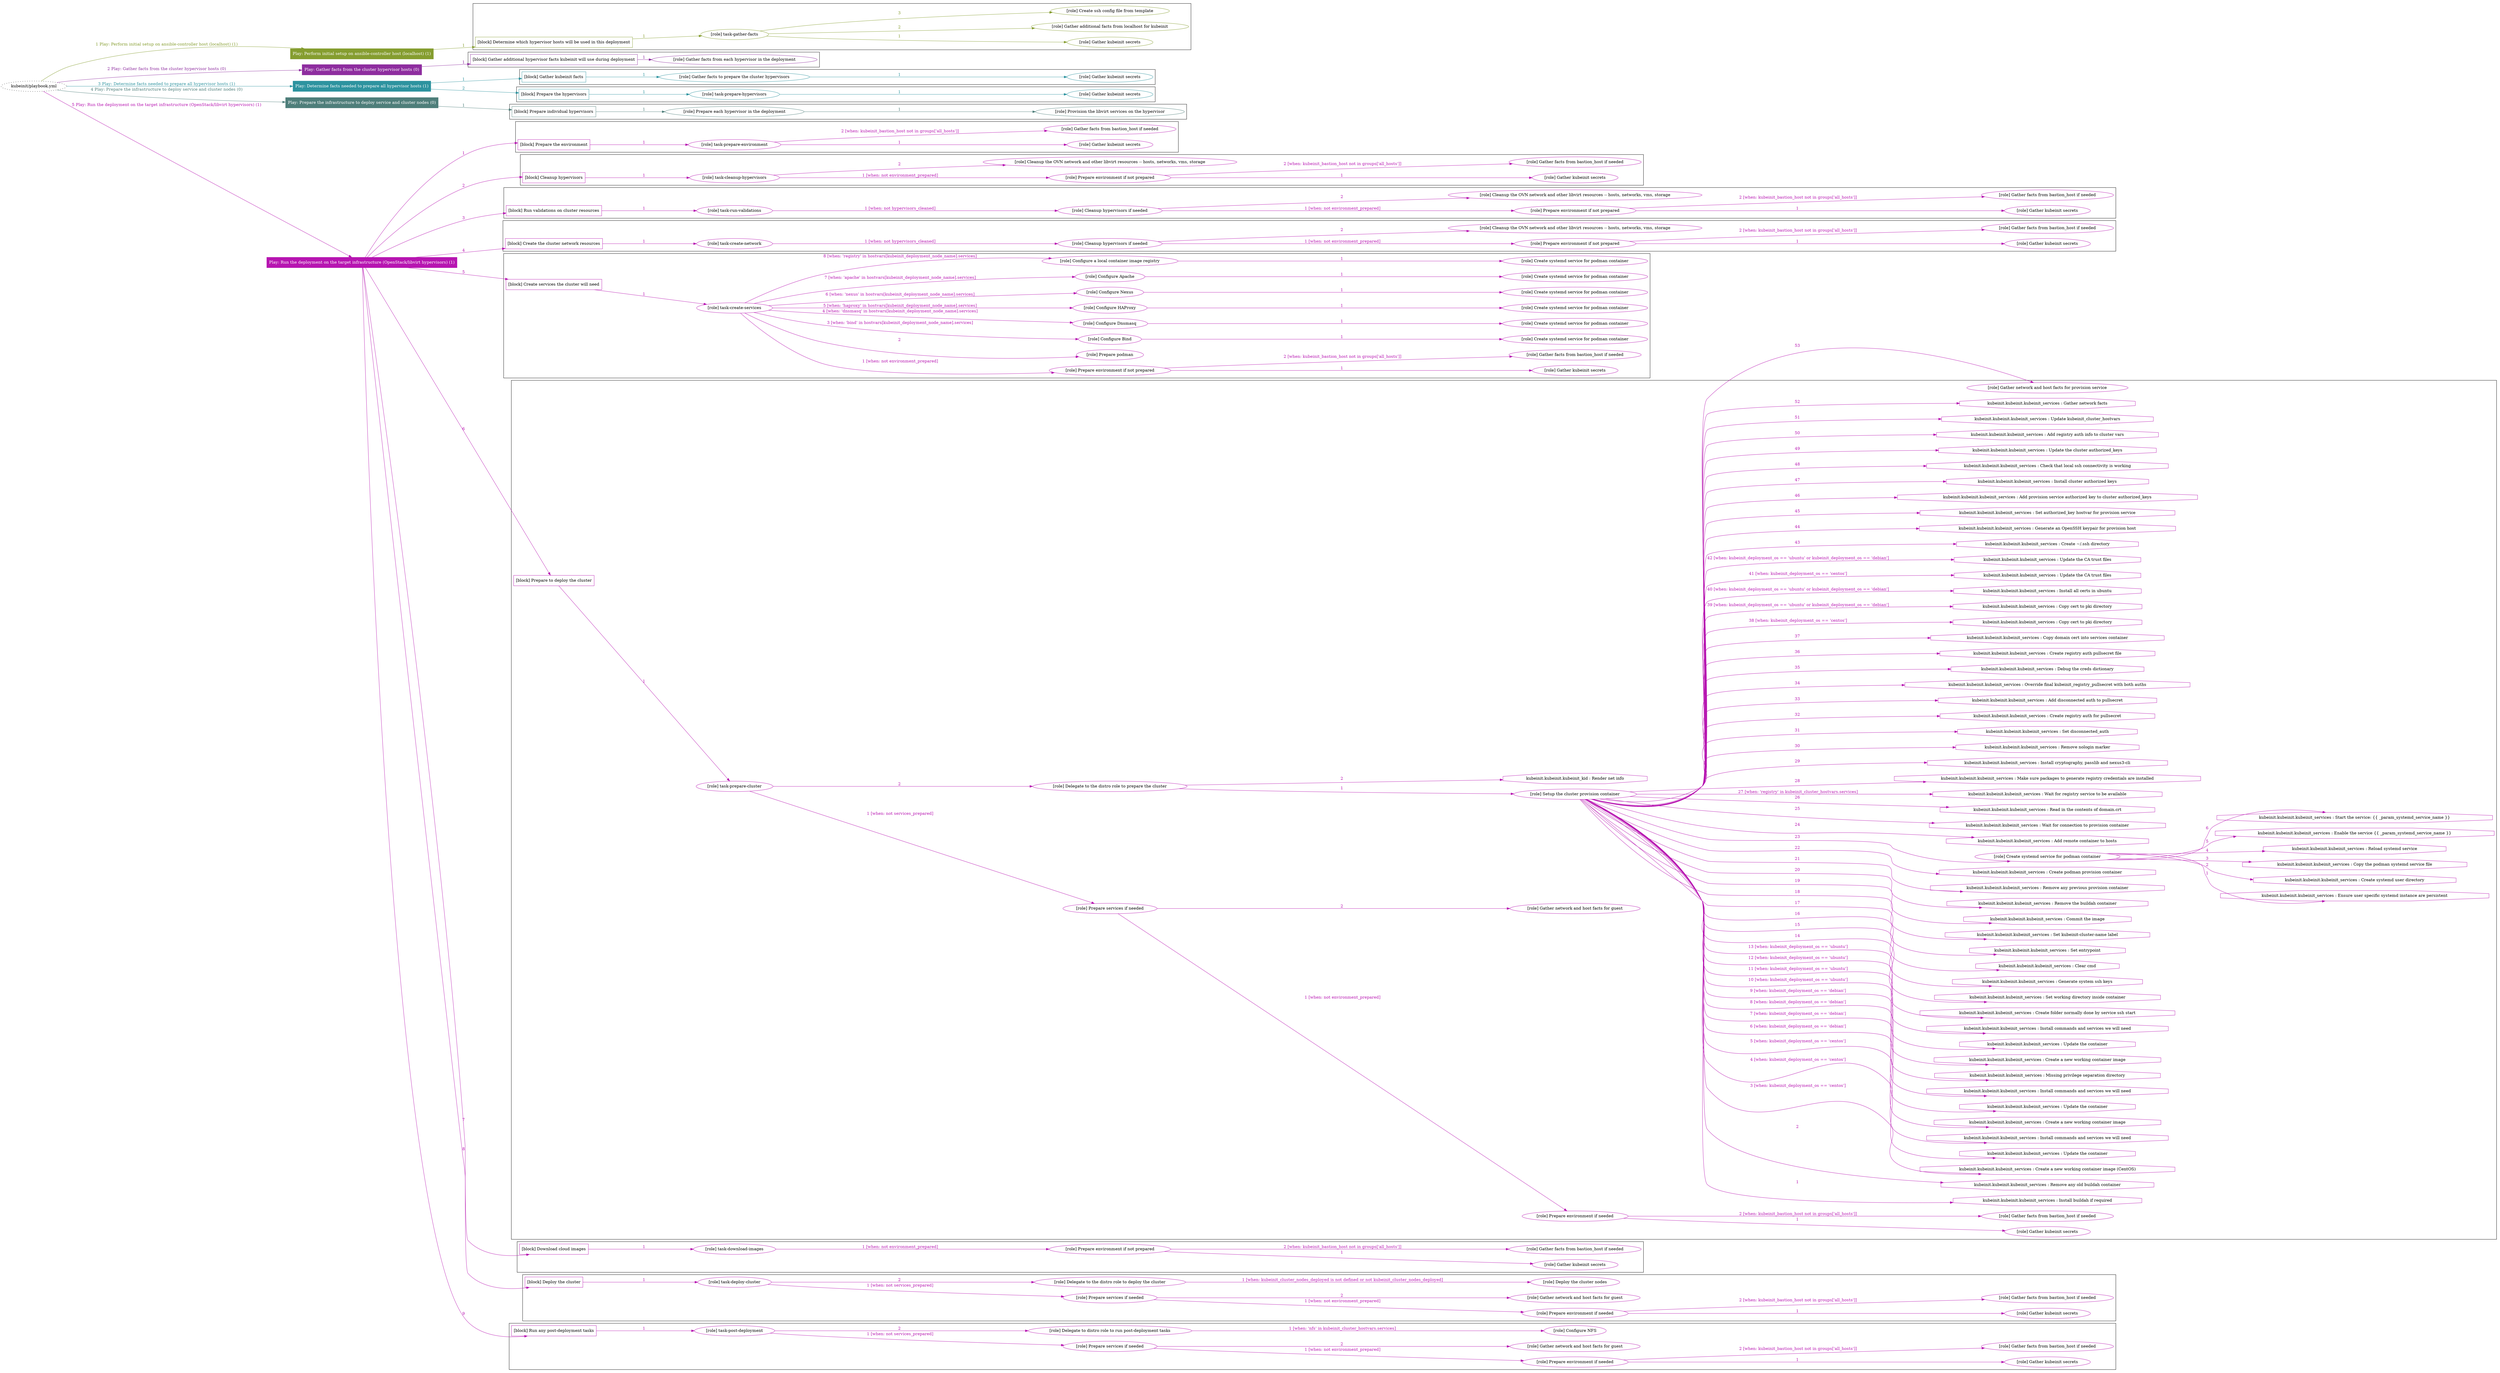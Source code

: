 digraph {
	graph [concentrate=true ordering=in rankdir=LR ratio=fill]
	edge [esep=5 sep=10]
	"kubeinit/playbook.yml" [URL="/home/runner/work/kubeinit/kubeinit/kubeinit/playbook.yml" id=playbook_8777ea5e style=dotted]
	"kubeinit/playbook.yml" -> play_3964bf08 [label="1 Play: Perform initial setup on ansible-controller host (localhost) (1)" color="#859d2f" fontcolor="#859d2f" id=edge_play_3964bf08 labeltooltip="1 Play: Perform initial setup on ansible-controller host (localhost) (1)" tooltip="1 Play: Perform initial setup on ansible-controller host (localhost) (1)"]
	subgraph "Play: Perform initial setup on ansible-controller host (localhost) (1)" {
		play_3964bf08 [label="Play: Perform initial setup on ansible-controller host (localhost) (1)" URL="/home/runner/work/kubeinit/kubeinit/kubeinit/playbook.yml" color="#859d2f" fontcolor="#ffffff" id=play_3964bf08 shape=box style=filled tooltip=localhost]
		play_3964bf08 -> block_7cb42164 [label=1 color="#859d2f" fontcolor="#859d2f" id=edge_block_7cb42164 labeltooltip=1 tooltip=1]
		subgraph cluster_block_7cb42164 {
			block_7cb42164 [label="[block] Determine which hypervisor hosts will be used in this deployment" URL="/home/runner/work/kubeinit/kubeinit/kubeinit/playbook.yml" color="#859d2f" id=block_7cb42164 labeltooltip="Determine which hypervisor hosts will be used in this deployment" shape=box tooltip="Determine which hypervisor hosts will be used in this deployment"]
			block_7cb42164 -> role_ca3096a4 [label="1 " color="#859d2f" fontcolor="#859d2f" id=edge_role_ca3096a4 labeltooltip="1 " tooltip="1 "]
			subgraph "task-gather-facts" {
				role_ca3096a4 [label="[role] task-gather-facts" URL="/home/runner/work/kubeinit/kubeinit/kubeinit/playbook.yml" color="#859d2f" id=role_ca3096a4 tooltip="task-gather-facts"]
				role_ca3096a4 -> role_a118bae4 [label="1 " color="#859d2f" fontcolor="#859d2f" id=edge_role_a118bae4 labeltooltip="1 " tooltip="1 "]
				subgraph "Gather kubeinit secrets" {
					role_a118bae4 [label="[role] Gather kubeinit secrets" URL="/home/runner/.ansible/collections/ansible_collections/kubeinit/kubeinit/roles/kubeinit_prepare/tasks/build_hypervisors_group.yml" color="#859d2f" id=role_a118bae4 tooltip="Gather kubeinit secrets"]
				}
				role_ca3096a4 -> role_1348f968 [label="2 " color="#859d2f" fontcolor="#859d2f" id=edge_role_1348f968 labeltooltip="2 " tooltip="2 "]
				subgraph "Gather additional facts from localhost for kubeinit" {
					role_1348f968 [label="[role] Gather additional facts from localhost for kubeinit" URL="/home/runner/.ansible/collections/ansible_collections/kubeinit/kubeinit/roles/kubeinit_prepare/tasks/build_hypervisors_group.yml" color="#859d2f" id=role_1348f968 tooltip="Gather additional facts from localhost for kubeinit"]
				}
				role_ca3096a4 -> role_a589ca30 [label="3 " color="#859d2f" fontcolor="#859d2f" id=edge_role_a589ca30 labeltooltip="3 " tooltip="3 "]
				subgraph "Create ssh config file from template" {
					role_a589ca30 [label="[role] Create ssh config file from template" URL="/home/runner/.ansible/collections/ansible_collections/kubeinit/kubeinit/roles/kubeinit_prepare/tasks/build_hypervisors_group.yml" color="#859d2f" id=role_a589ca30 tooltip="Create ssh config file from template"]
				}
			}
		}
	}
	"kubeinit/playbook.yml" -> play_6667b704 [label="2 Play: Gather facts from the cluster hypervisor hosts (0)" color="#8e2d9f" fontcolor="#8e2d9f" id=edge_play_6667b704 labeltooltip="2 Play: Gather facts from the cluster hypervisor hosts (0)" tooltip="2 Play: Gather facts from the cluster hypervisor hosts (0)"]
	subgraph "Play: Gather facts from the cluster hypervisor hosts (0)" {
		play_6667b704 [label="Play: Gather facts from the cluster hypervisor hosts (0)" URL="/home/runner/work/kubeinit/kubeinit/kubeinit/playbook.yml" color="#8e2d9f" fontcolor="#ffffff" id=play_6667b704 shape=box style=filled tooltip="Play: Gather facts from the cluster hypervisor hosts (0)"]
		play_6667b704 -> block_d2bdf47b [label=1 color="#8e2d9f" fontcolor="#8e2d9f" id=edge_block_d2bdf47b labeltooltip=1 tooltip=1]
		subgraph cluster_block_d2bdf47b {
			block_d2bdf47b [label="[block] Gather additional hypervisor facts kubeinit will use during deployment" URL="/home/runner/work/kubeinit/kubeinit/kubeinit/playbook.yml" color="#8e2d9f" id=block_d2bdf47b labeltooltip="Gather additional hypervisor facts kubeinit will use during deployment" shape=box tooltip="Gather additional hypervisor facts kubeinit will use during deployment"]
			block_d2bdf47b -> role_55986e95 [label="1 " color="#8e2d9f" fontcolor="#8e2d9f" id=edge_role_55986e95 labeltooltip="1 " tooltip="1 "]
			subgraph "Gather facts from each hypervisor in the deployment" {
				role_55986e95 [label="[role] Gather facts from each hypervisor in the deployment" URL="/home/runner/work/kubeinit/kubeinit/kubeinit/playbook.yml" color="#8e2d9f" id=role_55986e95 tooltip="Gather facts from each hypervisor in the deployment"]
			}
		}
	}
	"kubeinit/playbook.yml" -> play_f5f23519 [label="3 Play: Determine facts needed to prepare all hypervisor hosts (1)" color="#2d939f" fontcolor="#2d939f" id=edge_play_f5f23519 labeltooltip="3 Play: Determine facts needed to prepare all hypervisor hosts (1)" tooltip="3 Play: Determine facts needed to prepare all hypervisor hosts (1)"]
	subgraph "Play: Determine facts needed to prepare all hypervisor hosts (1)" {
		play_f5f23519 [label="Play: Determine facts needed to prepare all hypervisor hosts (1)" URL="/home/runner/work/kubeinit/kubeinit/kubeinit/playbook.yml" color="#2d939f" fontcolor="#ffffff" id=play_f5f23519 shape=box style=filled tooltip=localhost]
		play_f5f23519 -> block_700b186b [label=1 color="#2d939f" fontcolor="#2d939f" id=edge_block_700b186b labeltooltip=1 tooltip=1]
		subgraph cluster_block_700b186b {
			block_700b186b [label="[block] Gather kubeinit facts" URL="/home/runner/work/kubeinit/kubeinit/kubeinit/playbook.yml" color="#2d939f" id=block_700b186b labeltooltip="Gather kubeinit facts" shape=box tooltip="Gather kubeinit facts"]
			block_700b186b -> role_80d12dbb [label="1 " color="#2d939f" fontcolor="#2d939f" id=edge_role_80d12dbb labeltooltip="1 " tooltip="1 "]
			subgraph "Gather facts to prepare the cluster hypervisors" {
				role_80d12dbb [label="[role] Gather facts to prepare the cluster hypervisors" URL="/home/runner/work/kubeinit/kubeinit/kubeinit/playbook.yml" color="#2d939f" id=role_80d12dbb tooltip="Gather facts to prepare the cluster hypervisors"]
				role_80d12dbb -> role_a27ddf68 [label="1 " color="#2d939f" fontcolor="#2d939f" id=edge_role_a27ddf68 labeltooltip="1 " tooltip="1 "]
				subgraph "Gather kubeinit secrets" {
					role_a27ddf68 [label="[role] Gather kubeinit secrets" URL="/home/runner/.ansible/collections/ansible_collections/kubeinit/kubeinit/roles/kubeinit_prepare/tasks/gather_kubeinit_facts.yml" color="#2d939f" id=role_a27ddf68 tooltip="Gather kubeinit secrets"]
				}
			}
		}
		play_f5f23519 -> block_bcd27c52 [label=2 color="#2d939f" fontcolor="#2d939f" id=edge_block_bcd27c52 labeltooltip=2 tooltip=2]
		subgraph cluster_block_bcd27c52 {
			block_bcd27c52 [label="[block] Prepare the hypervisors" URL="/home/runner/work/kubeinit/kubeinit/kubeinit/playbook.yml" color="#2d939f" id=block_bcd27c52 labeltooltip="Prepare the hypervisors" shape=box tooltip="Prepare the hypervisors"]
			block_bcd27c52 -> role_c2d46633 [label="1 " color="#2d939f" fontcolor="#2d939f" id=edge_role_c2d46633 labeltooltip="1 " tooltip="1 "]
			subgraph "task-prepare-hypervisors" {
				role_c2d46633 [label="[role] task-prepare-hypervisors" URL="/home/runner/work/kubeinit/kubeinit/kubeinit/playbook.yml" color="#2d939f" id=role_c2d46633 tooltip="task-prepare-hypervisors"]
				role_c2d46633 -> role_b2c7374f [label="1 " color="#2d939f" fontcolor="#2d939f" id=edge_role_b2c7374f labeltooltip="1 " tooltip="1 "]
				subgraph "Gather kubeinit secrets" {
					role_b2c7374f [label="[role] Gather kubeinit secrets" URL="/home/runner/.ansible/collections/ansible_collections/kubeinit/kubeinit/roles/kubeinit_prepare/tasks/gather_kubeinit_facts.yml" color="#2d939f" id=role_b2c7374f tooltip="Gather kubeinit secrets"]
				}
			}
		}
	}
	"kubeinit/playbook.yml" -> play_9cac1c12 [label="4 Play: Prepare the infrastructure to deploy service and cluster nodes (0)" color="#4e7e7a" fontcolor="#4e7e7a" id=edge_play_9cac1c12 labeltooltip="4 Play: Prepare the infrastructure to deploy service and cluster nodes (0)" tooltip="4 Play: Prepare the infrastructure to deploy service and cluster nodes (0)"]
	subgraph "Play: Prepare the infrastructure to deploy service and cluster nodes (0)" {
		play_9cac1c12 [label="Play: Prepare the infrastructure to deploy service and cluster nodes (0)" URL="/home/runner/work/kubeinit/kubeinit/kubeinit/playbook.yml" color="#4e7e7a" fontcolor="#ffffff" id=play_9cac1c12 shape=box style=filled tooltip="Play: Prepare the infrastructure to deploy service and cluster nodes (0)"]
		play_9cac1c12 -> block_28850072 [label=1 color="#4e7e7a" fontcolor="#4e7e7a" id=edge_block_28850072 labeltooltip=1 tooltip=1]
		subgraph cluster_block_28850072 {
			block_28850072 [label="[block] Prepare individual hypervisors" URL="/home/runner/work/kubeinit/kubeinit/kubeinit/playbook.yml" color="#4e7e7a" id=block_28850072 labeltooltip="Prepare individual hypervisors" shape=box tooltip="Prepare individual hypervisors"]
			block_28850072 -> role_809d5341 [label="1 " color="#4e7e7a" fontcolor="#4e7e7a" id=edge_role_809d5341 labeltooltip="1 " tooltip="1 "]
			subgraph "Prepare each hypervisor in the deployment" {
				role_809d5341 [label="[role] Prepare each hypervisor in the deployment" URL="/home/runner/work/kubeinit/kubeinit/kubeinit/playbook.yml" color="#4e7e7a" id=role_809d5341 tooltip="Prepare each hypervisor in the deployment"]
				role_809d5341 -> role_bb0d6d02 [label="1 " color="#4e7e7a" fontcolor="#4e7e7a" id=edge_role_bb0d6d02 labeltooltip="1 " tooltip="1 "]
				subgraph "Provision the libvirt services on the hypervisor" {
					role_bb0d6d02 [label="[role] Provision the libvirt services on the hypervisor" URL="/home/runner/.ansible/collections/ansible_collections/kubeinit/kubeinit/roles/kubeinit_prepare/tasks/prepare_hypervisor.yml" color="#4e7e7a" id=role_bb0d6d02 tooltip="Provision the libvirt services on the hypervisor"]
				}
			}
		}
	}
	"kubeinit/playbook.yml" -> play_fc6a9aae [label="5 Play: Run the deployment on the target infrastructure (OpenStack/libvirt hypervisors) (1)" color="#b715b1" fontcolor="#b715b1" id=edge_play_fc6a9aae labeltooltip="5 Play: Run the deployment on the target infrastructure (OpenStack/libvirt hypervisors) (1)" tooltip="5 Play: Run the deployment on the target infrastructure (OpenStack/libvirt hypervisors) (1)"]
	subgraph "Play: Run the deployment on the target infrastructure (OpenStack/libvirt hypervisors) (1)" {
		play_fc6a9aae [label="Play: Run the deployment on the target infrastructure (OpenStack/libvirt hypervisors) (1)" URL="/home/runner/work/kubeinit/kubeinit/kubeinit/playbook.yml" color="#b715b1" fontcolor="#ffffff" id=play_fc6a9aae shape=box style=filled tooltip=localhost]
		play_fc6a9aae -> block_fa7c0557 [label=1 color="#b715b1" fontcolor="#b715b1" id=edge_block_fa7c0557 labeltooltip=1 tooltip=1]
		subgraph cluster_block_fa7c0557 {
			block_fa7c0557 [label="[block] Prepare the environment" URL="/home/runner/work/kubeinit/kubeinit/kubeinit/playbook.yml" color="#b715b1" id=block_fa7c0557 labeltooltip="Prepare the environment" shape=box tooltip="Prepare the environment"]
			block_fa7c0557 -> role_5dc98cff [label="1 " color="#b715b1" fontcolor="#b715b1" id=edge_role_5dc98cff labeltooltip="1 " tooltip="1 "]
			subgraph "task-prepare-environment" {
				role_5dc98cff [label="[role] task-prepare-environment" URL="/home/runner/work/kubeinit/kubeinit/kubeinit/playbook.yml" color="#b715b1" id=role_5dc98cff tooltip="task-prepare-environment"]
				role_5dc98cff -> role_978ad725 [label="1 " color="#b715b1" fontcolor="#b715b1" id=edge_role_978ad725 labeltooltip="1 " tooltip="1 "]
				subgraph "Gather kubeinit secrets" {
					role_978ad725 [label="[role] Gather kubeinit secrets" URL="/home/runner/.ansible/collections/ansible_collections/kubeinit/kubeinit/roles/kubeinit_prepare/tasks/gather_kubeinit_facts.yml" color="#b715b1" id=role_978ad725 tooltip="Gather kubeinit secrets"]
				}
				role_5dc98cff -> role_fc913dc6 [label="2 [when: kubeinit_bastion_host not in groups['all_hosts']]" color="#b715b1" fontcolor="#b715b1" id=edge_role_fc913dc6 labeltooltip="2 [when: kubeinit_bastion_host not in groups['all_hosts']]" tooltip="2 [when: kubeinit_bastion_host not in groups['all_hosts']]"]
				subgraph "Gather facts from bastion_host if needed" {
					role_fc913dc6 [label="[role] Gather facts from bastion_host if needed" URL="/home/runner/.ansible/collections/ansible_collections/kubeinit/kubeinit/roles/kubeinit_prepare/tasks/main.yml" color="#b715b1" id=role_fc913dc6 tooltip="Gather facts from bastion_host if needed"]
				}
			}
		}
		play_fc6a9aae -> block_ca8fe3c1 [label=2 color="#b715b1" fontcolor="#b715b1" id=edge_block_ca8fe3c1 labeltooltip=2 tooltip=2]
		subgraph cluster_block_ca8fe3c1 {
			block_ca8fe3c1 [label="[block] Cleanup hypervisors" URL="/home/runner/work/kubeinit/kubeinit/kubeinit/playbook.yml" color="#b715b1" id=block_ca8fe3c1 labeltooltip="Cleanup hypervisors" shape=box tooltip="Cleanup hypervisors"]
			block_ca8fe3c1 -> role_266c460e [label="1 " color="#b715b1" fontcolor="#b715b1" id=edge_role_266c460e labeltooltip="1 " tooltip="1 "]
			subgraph "task-cleanup-hypervisors" {
				role_266c460e [label="[role] task-cleanup-hypervisors" URL="/home/runner/work/kubeinit/kubeinit/kubeinit/playbook.yml" color="#b715b1" id=role_266c460e tooltip="task-cleanup-hypervisors"]
				role_266c460e -> role_4037e4b5 [label="1 [when: not environment_prepared]" color="#b715b1" fontcolor="#b715b1" id=edge_role_4037e4b5 labeltooltip="1 [when: not environment_prepared]" tooltip="1 [when: not environment_prepared]"]
				subgraph "Prepare environment if not prepared" {
					role_4037e4b5 [label="[role] Prepare environment if not prepared" URL="/home/runner/.ansible/collections/ansible_collections/kubeinit/kubeinit/roles/kubeinit_libvirt/tasks/cleanup_hypervisors.yml" color="#b715b1" id=role_4037e4b5 tooltip="Prepare environment if not prepared"]
					role_4037e4b5 -> role_3d02803c [label="1 " color="#b715b1" fontcolor="#b715b1" id=edge_role_3d02803c labeltooltip="1 " tooltip="1 "]
					subgraph "Gather kubeinit secrets" {
						role_3d02803c [label="[role] Gather kubeinit secrets" URL="/home/runner/.ansible/collections/ansible_collections/kubeinit/kubeinit/roles/kubeinit_prepare/tasks/gather_kubeinit_facts.yml" color="#b715b1" id=role_3d02803c tooltip="Gather kubeinit secrets"]
					}
					role_4037e4b5 -> role_ef5f2193 [label="2 [when: kubeinit_bastion_host not in groups['all_hosts']]" color="#b715b1" fontcolor="#b715b1" id=edge_role_ef5f2193 labeltooltip="2 [when: kubeinit_bastion_host not in groups['all_hosts']]" tooltip="2 [when: kubeinit_bastion_host not in groups['all_hosts']]"]
					subgraph "Gather facts from bastion_host if needed" {
						role_ef5f2193 [label="[role] Gather facts from bastion_host if needed" URL="/home/runner/.ansible/collections/ansible_collections/kubeinit/kubeinit/roles/kubeinit_prepare/tasks/main.yml" color="#b715b1" id=role_ef5f2193 tooltip="Gather facts from bastion_host if needed"]
					}
				}
				role_266c460e -> role_c0e44025 [label="2 " color="#b715b1" fontcolor="#b715b1" id=edge_role_c0e44025 labeltooltip="2 " tooltip="2 "]
				subgraph "Cleanup the OVN network and other libvirt resources -- hosts, networks, vms, storage" {
					role_c0e44025 [label="[role] Cleanup the OVN network and other libvirt resources -- hosts, networks, vms, storage" URL="/home/runner/.ansible/collections/ansible_collections/kubeinit/kubeinit/roles/kubeinit_libvirt/tasks/cleanup_hypervisors.yml" color="#b715b1" id=role_c0e44025 tooltip="Cleanup the OVN network and other libvirt resources -- hosts, networks, vms, storage"]
				}
			}
		}
		play_fc6a9aae -> block_efffdd88 [label=3 color="#b715b1" fontcolor="#b715b1" id=edge_block_efffdd88 labeltooltip=3 tooltip=3]
		subgraph cluster_block_efffdd88 {
			block_efffdd88 [label="[block] Run validations on cluster resources" URL="/home/runner/work/kubeinit/kubeinit/kubeinit/playbook.yml" color="#b715b1" id=block_efffdd88 labeltooltip="Run validations on cluster resources" shape=box tooltip="Run validations on cluster resources"]
			block_efffdd88 -> role_3f68a2b7 [label="1 " color="#b715b1" fontcolor="#b715b1" id=edge_role_3f68a2b7 labeltooltip="1 " tooltip="1 "]
			subgraph "task-run-validations" {
				role_3f68a2b7 [label="[role] task-run-validations" URL="/home/runner/work/kubeinit/kubeinit/kubeinit/playbook.yml" color="#b715b1" id=role_3f68a2b7 tooltip="task-run-validations"]
				role_3f68a2b7 -> role_e0eab532 [label="1 [when: not hypervisors_cleaned]" color="#b715b1" fontcolor="#b715b1" id=edge_role_e0eab532 labeltooltip="1 [when: not hypervisors_cleaned]" tooltip="1 [when: not hypervisors_cleaned]"]
				subgraph "Cleanup hypervisors if needed" {
					role_e0eab532 [label="[role] Cleanup hypervisors if needed" URL="/home/runner/.ansible/collections/ansible_collections/kubeinit/kubeinit/roles/kubeinit_validations/tasks/main.yml" color="#b715b1" id=role_e0eab532 tooltip="Cleanup hypervisors if needed"]
					role_e0eab532 -> role_cf26c98a [label="1 [when: not environment_prepared]" color="#b715b1" fontcolor="#b715b1" id=edge_role_cf26c98a labeltooltip="1 [when: not environment_prepared]" tooltip="1 [when: not environment_prepared]"]
					subgraph "Prepare environment if not prepared" {
						role_cf26c98a [label="[role] Prepare environment if not prepared" URL="/home/runner/.ansible/collections/ansible_collections/kubeinit/kubeinit/roles/kubeinit_libvirt/tasks/cleanup_hypervisors.yml" color="#b715b1" id=role_cf26c98a tooltip="Prepare environment if not prepared"]
						role_cf26c98a -> role_22266434 [label="1 " color="#b715b1" fontcolor="#b715b1" id=edge_role_22266434 labeltooltip="1 " tooltip="1 "]
						subgraph "Gather kubeinit secrets" {
							role_22266434 [label="[role] Gather kubeinit secrets" URL="/home/runner/.ansible/collections/ansible_collections/kubeinit/kubeinit/roles/kubeinit_prepare/tasks/gather_kubeinit_facts.yml" color="#b715b1" id=role_22266434 tooltip="Gather kubeinit secrets"]
						}
						role_cf26c98a -> role_34dc7bef [label="2 [when: kubeinit_bastion_host not in groups['all_hosts']]" color="#b715b1" fontcolor="#b715b1" id=edge_role_34dc7bef labeltooltip="2 [when: kubeinit_bastion_host not in groups['all_hosts']]" tooltip="2 [when: kubeinit_bastion_host not in groups['all_hosts']]"]
						subgraph "Gather facts from bastion_host if needed" {
							role_34dc7bef [label="[role] Gather facts from bastion_host if needed" URL="/home/runner/.ansible/collections/ansible_collections/kubeinit/kubeinit/roles/kubeinit_prepare/tasks/main.yml" color="#b715b1" id=role_34dc7bef tooltip="Gather facts from bastion_host if needed"]
						}
					}
					role_e0eab532 -> role_6b1ecf54 [label="2 " color="#b715b1" fontcolor="#b715b1" id=edge_role_6b1ecf54 labeltooltip="2 " tooltip="2 "]
					subgraph "Cleanup the OVN network and other libvirt resources -- hosts, networks, vms, storage" {
						role_6b1ecf54 [label="[role] Cleanup the OVN network and other libvirt resources -- hosts, networks, vms, storage" URL="/home/runner/.ansible/collections/ansible_collections/kubeinit/kubeinit/roles/kubeinit_libvirt/tasks/cleanup_hypervisors.yml" color="#b715b1" id=role_6b1ecf54 tooltip="Cleanup the OVN network and other libvirt resources -- hosts, networks, vms, storage"]
					}
				}
			}
		}
		play_fc6a9aae -> block_26b6ba0b [label=4 color="#b715b1" fontcolor="#b715b1" id=edge_block_26b6ba0b labeltooltip=4 tooltip=4]
		subgraph cluster_block_26b6ba0b {
			block_26b6ba0b [label="[block] Create the cluster network resources" URL="/home/runner/work/kubeinit/kubeinit/kubeinit/playbook.yml" color="#b715b1" id=block_26b6ba0b labeltooltip="Create the cluster network resources" shape=box tooltip="Create the cluster network resources"]
			block_26b6ba0b -> role_8b18524c [label="1 " color="#b715b1" fontcolor="#b715b1" id=edge_role_8b18524c labeltooltip="1 " tooltip="1 "]
			subgraph "task-create-network" {
				role_8b18524c [label="[role] task-create-network" URL="/home/runner/work/kubeinit/kubeinit/kubeinit/playbook.yml" color="#b715b1" id=role_8b18524c tooltip="task-create-network"]
				role_8b18524c -> role_95a4b374 [label="1 [when: not hypervisors_cleaned]" color="#b715b1" fontcolor="#b715b1" id=edge_role_95a4b374 labeltooltip="1 [when: not hypervisors_cleaned]" tooltip="1 [when: not hypervisors_cleaned]"]
				subgraph "Cleanup hypervisors if needed" {
					role_95a4b374 [label="[role] Cleanup hypervisors if needed" URL="/home/runner/.ansible/collections/ansible_collections/kubeinit/kubeinit/roles/kubeinit_libvirt/tasks/create_network.yml" color="#b715b1" id=role_95a4b374 tooltip="Cleanup hypervisors if needed"]
					role_95a4b374 -> role_8e4439e5 [label="1 [when: not environment_prepared]" color="#b715b1" fontcolor="#b715b1" id=edge_role_8e4439e5 labeltooltip="1 [when: not environment_prepared]" tooltip="1 [when: not environment_prepared]"]
					subgraph "Prepare environment if not prepared" {
						role_8e4439e5 [label="[role] Prepare environment if not prepared" URL="/home/runner/.ansible/collections/ansible_collections/kubeinit/kubeinit/roles/kubeinit_libvirt/tasks/cleanup_hypervisors.yml" color="#b715b1" id=role_8e4439e5 tooltip="Prepare environment if not prepared"]
						role_8e4439e5 -> role_a1296286 [label="1 " color="#b715b1" fontcolor="#b715b1" id=edge_role_a1296286 labeltooltip="1 " tooltip="1 "]
						subgraph "Gather kubeinit secrets" {
							role_a1296286 [label="[role] Gather kubeinit secrets" URL="/home/runner/.ansible/collections/ansible_collections/kubeinit/kubeinit/roles/kubeinit_prepare/tasks/gather_kubeinit_facts.yml" color="#b715b1" id=role_a1296286 tooltip="Gather kubeinit secrets"]
						}
						role_8e4439e5 -> role_295a222d [label="2 [when: kubeinit_bastion_host not in groups['all_hosts']]" color="#b715b1" fontcolor="#b715b1" id=edge_role_295a222d labeltooltip="2 [when: kubeinit_bastion_host not in groups['all_hosts']]" tooltip="2 [when: kubeinit_bastion_host not in groups['all_hosts']]"]
						subgraph "Gather facts from bastion_host if needed" {
							role_295a222d [label="[role] Gather facts from bastion_host if needed" URL="/home/runner/.ansible/collections/ansible_collections/kubeinit/kubeinit/roles/kubeinit_prepare/tasks/main.yml" color="#b715b1" id=role_295a222d tooltip="Gather facts from bastion_host if needed"]
						}
					}
					role_95a4b374 -> role_0b03badb [label="2 " color="#b715b1" fontcolor="#b715b1" id=edge_role_0b03badb labeltooltip="2 " tooltip="2 "]
					subgraph "Cleanup the OVN network and other libvirt resources -- hosts, networks, vms, storage" {
						role_0b03badb [label="[role] Cleanup the OVN network and other libvirt resources -- hosts, networks, vms, storage" URL="/home/runner/.ansible/collections/ansible_collections/kubeinit/kubeinit/roles/kubeinit_libvirt/tasks/cleanup_hypervisors.yml" color="#b715b1" id=role_0b03badb tooltip="Cleanup the OVN network and other libvirt resources -- hosts, networks, vms, storage"]
					}
				}
			}
		}
		play_fc6a9aae -> block_c1ac1807 [label=5 color="#b715b1" fontcolor="#b715b1" id=edge_block_c1ac1807 labeltooltip=5 tooltip=5]
		subgraph cluster_block_c1ac1807 {
			block_c1ac1807 [label="[block] Create services the cluster will need" URL="/home/runner/work/kubeinit/kubeinit/kubeinit/playbook.yml" color="#b715b1" id=block_c1ac1807 labeltooltip="Create services the cluster will need" shape=box tooltip="Create services the cluster will need"]
			block_c1ac1807 -> role_a121fb08 [label="1 " color="#b715b1" fontcolor="#b715b1" id=edge_role_a121fb08 labeltooltip="1 " tooltip="1 "]
			subgraph "task-create-services" {
				role_a121fb08 [label="[role] task-create-services" URL="/home/runner/work/kubeinit/kubeinit/kubeinit/playbook.yml" color="#b715b1" id=role_a121fb08 tooltip="task-create-services"]
				role_a121fb08 -> role_75ced407 [label="1 [when: not environment_prepared]" color="#b715b1" fontcolor="#b715b1" id=edge_role_75ced407 labeltooltip="1 [when: not environment_prepared]" tooltip="1 [when: not environment_prepared]"]
				subgraph "Prepare environment if not prepared" {
					role_75ced407 [label="[role] Prepare environment if not prepared" URL="/home/runner/.ansible/collections/ansible_collections/kubeinit/kubeinit/roles/kubeinit_services/tasks/main.yml" color="#b715b1" id=role_75ced407 tooltip="Prepare environment if not prepared"]
					role_75ced407 -> role_accdc44f [label="1 " color="#b715b1" fontcolor="#b715b1" id=edge_role_accdc44f labeltooltip="1 " tooltip="1 "]
					subgraph "Gather kubeinit secrets" {
						role_accdc44f [label="[role] Gather kubeinit secrets" URL="/home/runner/.ansible/collections/ansible_collections/kubeinit/kubeinit/roles/kubeinit_prepare/tasks/gather_kubeinit_facts.yml" color="#b715b1" id=role_accdc44f tooltip="Gather kubeinit secrets"]
					}
					role_75ced407 -> role_c752598c [label="2 [when: kubeinit_bastion_host not in groups['all_hosts']]" color="#b715b1" fontcolor="#b715b1" id=edge_role_c752598c labeltooltip="2 [when: kubeinit_bastion_host not in groups['all_hosts']]" tooltip="2 [when: kubeinit_bastion_host not in groups['all_hosts']]"]
					subgraph "Gather facts from bastion_host if needed" {
						role_c752598c [label="[role] Gather facts from bastion_host if needed" URL="/home/runner/.ansible/collections/ansible_collections/kubeinit/kubeinit/roles/kubeinit_prepare/tasks/main.yml" color="#b715b1" id=role_c752598c tooltip="Gather facts from bastion_host if needed"]
					}
				}
				role_a121fb08 -> role_2a07d147 [label="2 " color="#b715b1" fontcolor="#b715b1" id=edge_role_2a07d147 labeltooltip="2 " tooltip="2 "]
				subgraph "Prepare podman" {
					role_2a07d147 [label="[role] Prepare podman" URL="/home/runner/.ansible/collections/ansible_collections/kubeinit/kubeinit/roles/kubeinit_services/tasks/00_create_service_pod.yml" color="#b715b1" id=role_2a07d147 tooltip="Prepare podman"]
				}
				role_a121fb08 -> role_eff8c267 [label="3 [when: 'bind' in hostvars[kubeinit_deployment_node_name].services]" color="#b715b1" fontcolor="#b715b1" id=edge_role_eff8c267 labeltooltip="3 [when: 'bind' in hostvars[kubeinit_deployment_node_name].services]" tooltip="3 [when: 'bind' in hostvars[kubeinit_deployment_node_name].services]"]
				subgraph "Configure Bind" {
					role_eff8c267 [label="[role] Configure Bind" URL="/home/runner/.ansible/collections/ansible_collections/kubeinit/kubeinit/roles/kubeinit_services/tasks/start_services_containers.yml" color="#b715b1" id=role_eff8c267 tooltip="Configure Bind"]
					role_eff8c267 -> role_e20058ae [label="1 " color="#b715b1" fontcolor="#b715b1" id=edge_role_e20058ae labeltooltip="1 " tooltip="1 "]
					subgraph "Create systemd service for podman container" {
						role_e20058ae [label="[role] Create systemd service for podman container" URL="/home/runner/.ansible/collections/ansible_collections/kubeinit/kubeinit/roles/kubeinit_bind/tasks/main.yml" color="#b715b1" id=role_e20058ae tooltip="Create systemd service for podman container"]
					}
				}
				role_a121fb08 -> role_43b162e3 [label="4 [when: 'dnsmasq' in hostvars[kubeinit_deployment_node_name].services]" color="#b715b1" fontcolor="#b715b1" id=edge_role_43b162e3 labeltooltip="4 [when: 'dnsmasq' in hostvars[kubeinit_deployment_node_name].services]" tooltip="4 [when: 'dnsmasq' in hostvars[kubeinit_deployment_node_name].services]"]
				subgraph "Configure Dnsmasq" {
					role_43b162e3 [label="[role] Configure Dnsmasq" URL="/home/runner/.ansible/collections/ansible_collections/kubeinit/kubeinit/roles/kubeinit_services/tasks/start_services_containers.yml" color="#b715b1" id=role_43b162e3 tooltip="Configure Dnsmasq"]
					role_43b162e3 -> role_0906bda3 [label="1 " color="#b715b1" fontcolor="#b715b1" id=edge_role_0906bda3 labeltooltip="1 " tooltip="1 "]
					subgraph "Create systemd service for podman container" {
						role_0906bda3 [label="[role] Create systemd service for podman container" URL="/home/runner/.ansible/collections/ansible_collections/kubeinit/kubeinit/roles/kubeinit_dnsmasq/tasks/main.yml" color="#b715b1" id=role_0906bda3 tooltip="Create systemd service for podman container"]
					}
				}
				role_a121fb08 -> role_a4777ff6 [label="5 [when: 'haproxy' in hostvars[kubeinit_deployment_node_name].services]" color="#b715b1" fontcolor="#b715b1" id=edge_role_a4777ff6 labeltooltip="5 [when: 'haproxy' in hostvars[kubeinit_deployment_node_name].services]" tooltip="5 [when: 'haproxy' in hostvars[kubeinit_deployment_node_name].services]"]
				subgraph "Configure HAProxy" {
					role_a4777ff6 [label="[role] Configure HAProxy" URL="/home/runner/.ansible/collections/ansible_collections/kubeinit/kubeinit/roles/kubeinit_services/tasks/start_services_containers.yml" color="#b715b1" id=role_a4777ff6 tooltip="Configure HAProxy"]
					role_a4777ff6 -> role_25d63296 [label="1 " color="#b715b1" fontcolor="#b715b1" id=edge_role_25d63296 labeltooltip="1 " tooltip="1 "]
					subgraph "Create systemd service for podman container" {
						role_25d63296 [label="[role] Create systemd service for podman container" URL="/home/runner/.ansible/collections/ansible_collections/kubeinit/kubeinit/roles/kubeinit_haproxy/tasks/main.yml" color="#b715b1" id=role_25d63296 tooltip="Create systemd service for podman container"]
					}
				}
				role_a121fb08 -> role_633a0eec [label="6 [when: 'nexus' in hostvars[kubeinit_deployment_node_name].services]" color="#b715b1" fontcolor="#b715b1" id=edge_role_633a0eec labeltooltip="6 [when: 'nexus' in hostvars[kubeinit_deployment_node_name].services]" tooltip="6 [when: 'nexus' in hostvars[kubeinit_deployment_node_name].services]"]
				subgraph "Configure Nexus" {
					role_633a0eec [label="[role] Configure Nexus" URL="/home/runner/.ansible/collections/ansible_collections/kubeinit/kubeinit/roles/kubeinit_services/tasks/start_services_containers.yml" color="#b715b1" id=role_633a0eec tooltip="Configure Nexus"]
					role_633a0eec -> role_73ba85e4 [label="1 " color="#b715b1" fontcolor="#b715b1" id=edge_role_73ba85e4 labeltooltip="1 " tooltip="1 "]
					subgraph "Create systemd service for podman container" {
						role_73ba85e4 [label="[role] Create systemd service for podman container" URL="/home/runner/.ansible/collections/ansible_collections/kubeinit/kubeinit/roles/kubeinit_nexus/tasks/main.yml" color="#b715b1" id=role_73ba85e4 tooltip="Create systemd service for podman container"]
					}
				}
				role_a121fb08 -> role_e356f721 [label="7 [when: 'apache' in hostvars[kubeinit_deployment_node_name].services]" color="#b715b1" fontcolor="#b715b1" id=edge_role_e356f721 labeltooltip="7 [when: 'apache' in hostvars[kubeinit_deployment_node_name].services]" tooltip="7 [when: 'apache' in hostvars[kubeinit_deployment_node_name].services]"]
				subgraph "Configure Apache" {
					role_e356f721 [label="[role] Configure Apache" URL="/home/runner/.ansible/collections/ansible_collections/kubeinit/kubeinit/roles/kubeinit_services/tasks/start_services_containers.yml" color="#b715b1" id=role_e356f721 tooltip="Configure Apache"]
					role_e356f721 -> role_48796d20 [label="1 " color="#b715b1" fontcolor="#b715b1" id=edge_role_48796d20 labeltooltip="1 " tooltip="1 "]
					subgraph "Create systemd service for podman container" {
						role_48796d20 [label="[role] Create systemd service for podman container" URL="/home/runner/.ansible/collections/ansible_collections/kubeinit/kubeinit/roles/kubeinit_apache/tasks/main.yml" color="#b715b1" id=role_48796d20 tooltip="Create systemd service for podman container"]
					}
				}
				role_a121fb08 -> role_58f107d6 [label="8 [when: 'registry' in hostvars[kubeinit_deployment_node_name].services]" color="#b715b1" fontcolor="#b715b1" id=edge_role_58f107d6 labeltooltip="8 [when: 'registry' in hostvars[kubeinit_deployment_node_name].services]" tooltip="8 [when: 'registry' in hostvars[kubeinit_deployment_node_name].services]"]
				subgraph "Configure a local container image registry" {
					role_58f107d6 [label="[role] Configure a local container image registry" URL="/home/runner/.ansible/collections/ansible_collections/kubeinit/kubeinit/roles/kubeinit_services/tasks/start_services_containers.yml" color="#b715b1" id=role_58f107d6 tooltip="Configure a local container image registry"]
					role_58f107d6 -> role_0faf6b56 [label="1 " color="#b715b1" fontcolor="#b715b1" id=edge_role_0faf6b56 labeltooltip="1 " tooltip="1 "]
					subgraph "Create systemd service for podman container" {
						role_0faf6b56 [label="[role] Create systemd service for podman container" URL="/home/runner/.ansible/collections/ansible_collections/kubeinit/kubeinit/roles/kubeinit_registry/tasks/main.yml" color="#b715b1" id=role_0faf6b56 tooltip="Create systemd service for podman container"]
					}
				}
			}
		}
		play_fc6a9aae -> block_9625e437 [label=6 color="#b715b1" fontcolor="#b715b1" id=edge_block_9625e437 labeltooltip=6 tooltip=6]
		subgraph cluster_block_9625e437 {
			block_9625e437 [label="[block] Prepare to deploy the cluster" URL="/home/runner/work/kubeinit/kubeinit/kubeinit/playbook.yml" color="#b715b1" id=block_9625e437 labeltooltip="Prepare to deploy the cluster" shape=box tooltip="Prepare to deploy the cluster"]
			block_9625e437 -> role_5b5ea2e0 [label="1 " color="#b715b1" fontcolor="#b715b1" id=edge_role_5b5ea2e0 labeltooltip="1 " tooltip="1 "]
			subgraph "task-prepare-cluster" {
				role_5b5ea2e0 [label="[role] task-prepare-cluster" URL="/home/runner/work/kubeinit/kubeinit/kubeinit/playbook.yml" color="#b715b1" id=role_5b5ea2e0 tooltip="task-prepare-cluster"]
				role_5b5ea2e0 -> role_c55c6110 [label="1 [when: not services_prepared]" color="#b715b1" fontcolor="#b715b1" id=edge_role_c55c6110 labeltooltip="1 [when: not services_prepared]" tooltip="1 [when: not services_prepared]"]
				subgraph "Prepare services if needed" {
					role_c55c6110 [label="[role] Prepare services if needed" URL="/home/runner/.ansible/collections/ansible_collections/kubeinit/kubeinit/roles/kubeinit_prepare/tasks/prepare_cluster.yml" color="#b715b1" id=role_c55c6110 tooltip="Prepare services if needed"]
					role_c55c6110 -> role_a164b543 [label="1 [when: not environment_prepared]" color="#b715b1" fontcolor="#b715b1" id=edge_role_a164b543 labeltooltip="1 [when: not environment_prepared]" tooltip="1 [when: not environment_prepared]"]
					subgraph "Prepare environment if needed" {
						role_a164b543 [label="[role] Prepare environment if needed" URL="/home/runner/.ansible/collections/ansible_collections/kubeinit/kubeinit/roles/kubeinit_services/tasks/prepare_services.yml" color="#b715b1" id=role_a164b543 tooltip="Prepare environment if needed"]
						role_a164b543 -> role_3696d851 [label="1 " color="#b715b1" fontcolor="#b715b1" id=edge_role_3696d851 labeltooltip="1 " tooltip="1 "]
						subgraph "Gather kubeinit secrets" {
							role_3696d851 [label="[role] Gather kubeinit secrets" URL="/home/runner/.ansible/collections/ansible_collections/kubeinit/kubeinit/roles/kubeinit_prepare/tasks/gather_kubeinit_facts.yml" color="#b715b1" id=role_3696d851 tooltip="Gather kubeinit secrets"]
						}
						role_a164b543 -> role_a71860c3 [label="2 [when: kubeinit_bastion_host not in groups['all_hosts']]" color="#b715b1" fontcolor="#b715b1" id=edge_role_a71860c3 labeltooltip="2 [when: kubeinit_bastion_host not in groups['all_hosts']]" tooltip="2 [when: kubeinit_bastion_host not in groups['all_hosts']]"]
						subgraph "Gather facts from bastion_host if needed" {
							role_a71860c3 [label="[role] Gather facts from bastion_host if needed" URL="/home/runner/.ansible/collections/ansible_collections/kubeinit/kubeinit/roles/kubeinit_prepare/tasks/main.yml" color="#b715b1" id=role_a71860c3 tooltip="Gather facts from bastion_host if needed"]
						}
					}
					role_c55c6110 -> role_8e24263e [label="2 " color="#b715b1" fontcolor="#b715b1" id=edge_role_8e24263e labeltooltip="2 " tooltip="2 "]
					subgraph "Gather network and host facts for guest" {
						role_8e24263e [label="[role] Gather network and host facts for guest" URL="/home/runner/.ansible/collections/ansible_collections/kubeinit/kubeinit/roles/kubeinit_services/tasks/prepare_services.yml" color="#b715b1" id=role_8e24263e tooltip="Gather network and host facts for guest"]
					}
				}
				role_5b5ea2e0 -> role_208e8c1b [label="2 " color="#b715b1" fontcolor="#b715b1" id=edge_role_208e8c1b labeltooltip="2 " tooltip="2 "]
				subgraph "Delegate to the distro role to prepare the cluster" {
					role_208e8c1b [label="[role] Delegate to the distro role to prepare the cluster" URL="/home/runner/.ansible/collections/ansible_collections/kubeinit/kubeinit/roles/kubeinit_prepare/tasks/prepare_cluster.yml" color="#b715b1" id=role_208e8c1b tooltip="Delegate to the distro role to prepare the cluster"]
					role_208e8c1b -> role_1687ee83 [label="1 " color="#b715b1" fontcolor="#b715b1" id=edge_role_1687ee83 labeltooltip="1 " tooltip="1 "]
					subgraph "Setup the cluster provision container" {
						role_1687ee83 [label="[role] Setup the cluster provision container" URL="/home/runner/.ansible/collections/ansible_collections/kubeinit/kubeinit/roles/kubeinit_kid/tasks/prepare_cluster.yml" color="#b715b1" id=role_1687ee83 tooltip="Setup the cluster provision container"]
						task_d135d43e [label="kubeinit.kubeinit.kubeinit_services : Install buildah if required" URL="/home/runner/.ansible/collections/ansible_collections/kubeinit/kubeinit/roles/kubeinit_services/tasks/create_provision_container.yml" color="#b715b1" id=task_d135d43e shape=octagon tooltip="kubeinit.kubeinit.kubeinit_services : Install buildah if required"]
						role_1687ee83 -> task_d135d43e [label="1 " color="#b715b1" fontcolor="#b715b1" id=edge_task_d135d43e labeltooltip="1 " tooltip="1 "]
						task_05d322a8 [label="kubeinit.kubeinit.kubeinit_services : Remove any old buildah container" URL="/home/runner/.ansible/collections/ansible_collections/kubeinit/kubeinit/roles/kubeinit_services/tasks/create_provision_container.yml" color="#b715b1" id=task_05d322a8 shape=octagon tooltip="kubeinit.kubeinit.kubeinit_services : Remove any old buildah container"]
						role_1687ee83 -> task_05d322a8 [label="2 " color="#b715b1" fontcolor="#b715b1" id=edge_task_05d322a8 labeltooltip="2 " tooltip="2 "]
						task_1b69ae3a [label="kubeinit.kubeinit.kubeinit_services : Create a new working container image (CentOS)" URL="/home/runner/.ansible/collections/ansible_collections/kubeinit/kubeinit/roles/kubeinit_services/tasks/create_provision_container.yml" color="#b715b1" id=task_1b69ae3a shape=octagon tooltip="kubeinit.kubeinit.kubeinit_services : Create a new working container image (CentOS)"]
						role_1687ee83 -> task_1b69ae3a [label="3 [when: kubeinit_deployment_os == 'centos']" color="#b715b1" fontcolor="#b715b1" id=edge_task_1b69ae3a labeltooltip="3 [when: kubeinit_deployment_os == 'centos']" tooltip="3 [when: kubeinit_deployment_os == 'centos']"]
						task_7bcecb4e [label="kubeinit.kubeinit.kubeinit_services : Update the container" URL="/home/runner/.ansible/collections/ansible_collections/kubeinit/kubeinit/roles/kubeinit_services/tasks/create_provision_container.yml" color="#b715b1" id=task_7bcecb4e shape=octagon tooltip="kubeinit.kubeinit.kubeinit_services : Update the container"]
						role_1687ee83 -> task_7bcecb4e [label="4 [when: kubeinit_deployment_os == 'centos']" color="#b715b1" fontcolor="#b715b1" id=edge_task_7bcecb4e labeltooltip="4 [when: kubeinit_deployment_os == 'centos']" tooltip="4 [when: kubeinit_deployment_os == 'centos']"]
						task_30d4bcff [label="kubeinit.kubeinit.kubeinit_services : Install commands and services we will need" URL="/home/runner/.ansible/collections/ansible_collections/kubeinit/kubeinit/roles/kubeinit_services/tasks/create_provision_container.yml" color="#b715b1" id=task_30d4bcff shape=octagon tooltip="kubeinit.kubeinit.kubeinit_services : Install commands and services we will need"]
						role_1687ee83 -> task_30d4bcff [label="5 [when: kubeinit_deployment_os == 'centos']" color="#b715b1" fontcolor="#b715b1" id=edge_task_30d4bcff labeltooltip="5 [when: kubeinit_deployment_os == 'centos']" tooltip="5 [when: kubeinit_deployment_os == 'centos']"]
						task_0b570970 [label="kubeinit.kubeinit.kubeinit_services : Create a new working container image" URL="/home/runner/.ansible/collections/ansible_collections/kubeinit/kubeinit/roles/kubeinit_services/tasks/create_provision_container.yml" color="#b715b1" id=task_0b570970 shape=octagon tooltip="kubeinit.kubeinit.kubeinit_services : Create a new working container image"]
						role_1687ee83 -> task_0b570970 [label="6 [when: kubeinit_deployment_os == 'debian']" color="#b715b1" fontcolor="#b715b1" id=edge_task_0b570970 labeltooltip="6 [when: kubeinit_deployment_os == 'debian']" tooltip="6 [when: kubeinit_deployment_os == 'debian']"]
						task_6a0dc11e [label="kubeinit.kubeinit.kubeinit_services : Update the container" URL="/home/runner/.ansible/collections/ansible_collections/kubeinit/kubeinit/roles/kubeinit_services/tasks/create_provision_container.yml" color="#b715b1" id=task_6a0dc11e shape=octagon tooltip="kubeinit.kubeinit.kubeinit_services : Update the container"]
						role_1687ee83 -> task_6a0dc11e [label="7 [when: kubeinit_deployment_os == 'debian']" color="#b715b1" fontcolor="#b715b1" id=edge_task_6a0dc11e labeltooltip="7 [when: kubeinit_deployment_os == 'debian']" tooltip="7 [when: kubeinit_deployment_os == 'debian']"]
						task_e37d2032 [label="kubeinit.kubeinit.kubeinit_services : Install commands and services we will need" URL="/home/runner/.ansible/collections/ansible_collections/kubeinit/kubeinit/roles/kubeinit_services/tasks/create_provision_container.yml" color="#b715b1" id=task_e37d2032 shape=octagon tooltip="kubeinit.kubeinit.kubeinit_services : Install commands and services we will need"]
						role_1687ee83 -> task_e37d2032 [label="8 [when: kubeinit_deployment_os == 'debian']" color="#b715b1" fontcolor="#b715b1" id=edge_task_e37d2032 labeltooltip="8 [when: kubeinit_deployment_os == 'debian']" tooltip="8 [when: kubeinit_deployment_os == 'debian']"]
						task_bd311813 [label="kubeinit.kubeinit.kubeinit_services : Missing privilege separation directory" URL="/home/runner/.ansible/collections/ansible_collections/kubeinit/kubeinit/roles/kubeinit_services/tasks/create_provision_container.yml" color="#b715b1" id=task_bd311813 shape=octagon tooltip="kubeinit.kubeinit.kubeinit_services : Missing privilege separation directory"]
						role_1687ee83 -> task_bd311813 [label="9 [when: kubeinit_deployment_os == 'debian']" color="#b715b1" fontcolor="#b715b1" id=edge_task_bd311813 labeltooltip="9 [when: kubeinit_deployment_os == 'debian']" tooltip="9 [when: kubeinit_deployment_os == 'debian']"]
						task_4b560067 [label="kubeinit.kubeinit.kubeinit_services : Create a new working container image" URL="/home/runner/.ansible/collections/ansible_collections/kubeinit/kubeinit/roles/kubeinit_services/tasks/create_provision_container.yml" color="#b715b1" id=task_4b560067 shape=octagon tooltip="kubeinit.kubeinit.kubeinit_services : Create a new working container image"]
						role_1687ee83 -> task_4b560067 [label="10 [when: kubeinit_deployment_os == 'ubuntu']" color="#b715b1" fontcolor="#b715b1" id=edge_task_4b560067 labeltooltip="10 [when: kubeinit_deployment_os == 'ubuntu']" tooltip="10 [when: kubeinit_deployment_os == 'ubuntu']"]
						task_3bdf06ac [label="kubeinit.kubeinit.kubeinit_services : Update the container" URL="/home/runner/.ansible/collections/ansible_collections/kubeinit/kubeinit/roles/kubeinit_services/tasks/create_provision_container.yml" color="#b715b1" id=task_3bdf06ac shape=octagon tooltip="kubeinit.kubeinit.kubeinit_services : Update the container"]
						role_1687ee83 -> task_3bdf06ac [label="11 [when: kubeinit_deployment_os == 'ubuntu']" color="#b715b1" fontcolor="#b715b1" id=edge_task_3bdf06ac labeltooltip="11 [when: kubeinit_deployment_os == 'ubuntu']" tooltip="11 [when: kubeinit_deployment_os == 'ubuntu']"]
						task_6fa18c86 [label="kubeinit.kubeinit.kubeinit_services : Install commands and services we will need" URL="/home/runner/.ansible/collections/ansible_collections/kubeinit/kubeinit/roles/kubeinit_services/tasks/create_provision_container.yml" color="#b715b1" id=task_6fa18c86 shape=octagon tooltip="kubeinit.kubeinit.kubeinit_services : Install commands and services we will need"]
						role_1687ee83 -> task_6fa18c86 [label="12 [when: kubeinit_deployment_os == 'ubuntu']" color="#b715b1" fontcolor="#b715b1" id=edge_task_6fa18c86 labeltooltip="12 [when: kubeinit_deployment_os == 'ubuntu']" tooltip="12 [when: kubeinit_deployment_os == 'ubuntu']"]
						task_3d1926de [label="kubeinit.kubeinit.kubeinit_services : Create folder normally done by service ssh start" URL="/home/runner/.ansible/collections/ansible_collections/kubeinit/kubeinit/roles/kubeinit_services/tasks/create_provision_container.yml" color="#b715b1" id=task_3d1926de shape=octagon tooltip="kubeinit.kubeinit.kubeinit_services : Create folder normally done by service ssh start"]
						role_1687ee83 -> task_3d1926de [label="13 [when: kubeinit_deployment_os == 'ubuntu']" color="#b715b1" fontcolor="#b715b1" id=edge_task_3d1926de labeltooltip="13 [when: kubeinit_deployment_os == 'ubuntu']" tooltip="13 [when: kubeinit_deployment_os == 'ubuntu']"]
						task_0ac09015 [label="kubeinit.kubeinit.kubeinit_services : Set working directory inside container" URL="/home/runner/.ansible/collections/ansible_collections/kubeinit/kubeinit/roles/kubeinit_services/tasks/create_provision_container.yml" color="#b715b1" id=task_0ac09015 shape=octagon tooltip="kubeinit.kubeinit.kubeinit_services : Set working directory inside container"]
						role_1687ee83 -> task_0ac09015 [label="14 " color="#b715b1" fontcolor="#b715b1" id=edge_task_0ac09015 labeltooltip="14 " tooltip="14 "]
						task_6799600b [label="kubeinit.kubeinit.kubeinit_services : Generate system ssh keys" URL="/home/runner/.ansible/collections/ansible_collections/kubeinit/kubeinit/roles/kubeinit_services/tasks/create_provision_container.yml" color="#b715b1" id=task_6799600b shape=octagon tooltip="kubeinit.kubeinit.kubeinit_services : Generate system ssh keys"]
						role_1687ee83 -> task_6799600b [label="15 " color="#b715b1" fontcolor="#b715b1" id=edge_task_6799600b labeltooltip="15 " tooltip="15 "]
						task_1a4c78aa [label="kubeinit.kubeinit.kubeinit_services : Clear cmd" URL="/home/runner/.ansible/collections/ansible_collections/kubeinit/kubeinit/roles/kubeinit_services/tasks/create_provision_container.yml" color="#b715b1" id=task_1a4c78aa shape=octagon tooltip="kubeinit.kubeinit.kubeinit_services : Clear cmd"]
						role_1687ee83 -> task_1a4c78aa [label="16 " color="#b715b1" fontcolor="#b715b1" id=edge_task_1a4c78aa labeltooltip="16 " tooltip="16 "]
						task_018a123d [label="kubeinit.kubeinit.kubeinit_services : Set entrypoint" URL="/home/runner/.ansible/collections/ansible_collections/kubeinit/kubeinit/roles/kubeinit_services/tasks/create_provision_container.yml" color="#b715b1" id=task_018a123d shape=octagon tooltip="kubeinit.kubeinit.kubeinit_services : Set entrypoint"]
						role_1687ee83 -> task_018a123d [label="17 " color="#b715b1" fontcolor="#b715b1" id=edge_task_018a123d labeltooltip="17 " tooltip="17 "]
						task_79dde199 [label="kubeinit.kubeinit.kubeinit_services : Set kubeinit-cluster-name label" URL="/home/runner/.ansible/collections/ansible_collections/kubeinit/kubeinit/roles/kubeinit_services/tasks/create_provision_container.yml" color="#b715b1" id=task_79dde199 shape=octagon tooltip="kubeinit.kubeinit.kubeinit_services : Set kubeinit-cluster-name label"]
						role_1687ee83 -> task_79dde199 [label="18 " color="#b715b1" fontcolor="#b715b1" id=edge_task_79dde199 labeltooltip="18 " tooltip="18 "]
						task_5ffd0b37 [label="kubeinit.kubeinit.kubeinit_services : Commit the image" URL="/home/runner/.ansible/collections/ansible_collections/kubeinit/kubeinit/roles/kubeinit_services/tasks/create_provision_container.yml" color="#b715b1" id=task_5ffd0b37 shape=octagon tooltip="kubeinit.kubeinit.kubeinit_services : Commit the image"]
						role_1687ee83 -> task_5ffd0b37 [label="19 " color="#b715b1" fontcolor="#b715b1" id=edge_task_5ffd0b37 labeltooltip="19 " tooltip="19 "]
						task_ca61489c [label="kubeinit.kubeinit.kubeinit_services : Remove the buildah container" URL="/home/runner/.ansible/collections/ansible_collections/kubeinit/kubeinit/roles/kubeinit_services/tasks/create_provision_container.yml" color="#b715b1" id=task_ca61489c shape=octagon tooltip="kubeinit.kubeinit.kubeinit_services : Remove the buildah container"]
						role_1687ee83 -> task_ca61489c [label="20 " color="#b715b1" fontcolor="#b715b1" id=edge_task_ca61489c labeltooltip="20 " tooltip="20 "]
						task_77b8b282 [label="kubeinit.kubeinit.kubeinit_services : Remove any previous provision container" URL="/home/runner/.ansible/collections/ansible_collections/kubeinit/kubeinit/roles/kubeinit_services/tasks/create_provision_container.yml" color="#b715b1" id=task_77b8b282 shape=octagon tooltip="kubeinit.kubeinit.kubeinit_services : Remove any previous provision container"]
						role_1687ee83 -> task_77b8b282 [label="21 " color="#b715b1" fontcolor="#b715b1" id=edge_task_77b8b282 labeltooltip="21 " tooltip="21 "]
						task_7de6d259 [label="kubeinit.kubeinit.kubeinit_services : Create podman provision container" URL="/home/runner/.ansible/collections/ansible_collections/kubeinit/kubeinit/roles/kubeinit_services/tasks/create_provision_container.yml" color="#b715b1" id=task_7de6d259 shape=octagon tooltip="kubeinit.kubeinit.kubeinit_services : Create podman provision container"]
						role_1687ee83 -> task_7de6d259 [label="22 " color="#b715b1" fontcolor="#b715b1" id=edge_task_7de6d259 labeltooltip="22 " tooltip="22 "]
						role_1687ee83 -> role_02781071 [label="23 " color="#b715b1" fontcolor="#b715b1" id=edge_role_02781071 labeltooltip="23 " tooltip="23 "]
						subgraph "Create systemd service for podman container" {
							role_02781071 [label="[role] Create systemd service for podman container" URL="/home/runner/.ansible/collections/ansible_collections/kubeinit/kubeinit/roles/kubeinit_services/tasks/create_provision_container.yml" color="#b715b1" id=role_02781071 tooltip="Create systemd service for podman container"]
							task_dc9ac696 [label="kubeinit.kubeinit.kubeinit_services : Ensure user specific systemd instance are persistent" URL="/home/runner/.ansible/collections/ansible_collections/kubeinit/kubeinit/roles/kubeinit_services/tasks/create_managed_service.yml" color="#b715b1" id=task_dc9ac696 shape=octagon tooltip="kubeinit.kubeinit.kubeinit_services : Ensure user specific systemd instance are persistent"]
							role_02781071 -> task_dc9ac696 [label="1 " color="#b715b1" fontcolor="#b715b1" id=edge_task_dc9ac696 labeltooltip="1 " tooltip="1 "]
							task_aa886b0a [label="kubeinit.kubeinit.kubeinit_services : Create systemd user directory" URL="/home/runner/.ansible/collections/ansible_collections/kubeinit/kubeinit/roles/kubeinit_services/tasks/create_managed_service.yml" color="#b715b1" id=task_aa886b0a shape=octagon tooltip="kubeinit.kubeinit.kubeinit_services : Create systemd user directory"]
							role_02781071 -> task_aa886b0a [label="2 " color="#b715b1" fontcolor="#b715b1" id=edge_task_aa886b0a labeltooltip="2 " tooltip="2 "]
							task_7adccdad [label="kubeinit.kubeinit.kubeinit_services : Copy the podman systemd service file" URL="/home/runner/.ansible/collections/ansible_collections/kubeinit/kubeinit/roles/kubeinit_services/tasks/create_managed_service.yml" color="#b715b1" id=task_7adccdad shape=octagon tooltip="kubeinit.kubeinit.kubeinit_services : Copy the podman systemd service file"]
							role_02781071 -> task_7adccdad [label="3 " color="#b715b1" fontcolor="#b715b1" id=edge_task_7adccdad labeltooltip="3 " tooltip="3 "]
							task_0bd38bfa [label="kubeinit.kubeinit.kubeinit_services : Reload systemd service" URL="/home/runner/.ansible/collections/ansible_collections/kubeinit/kubeinit/roles/kubeinit_services/tasks/create_managed_service.yml" color="#b715b1" id=task_0bd38bfa shape=octagon tooltip="kubeinit.kubeinit.kubeinit_services : Reload systemd service"]
							role_02781071 -> task_0bd38bfa [label="4 " color="#b715b1" fontcolor="#b715b1" id=edge_task_0bd38bfa labeltooltip="4 " tooltip="4 "]
							task_c27156a4 [label="kubeinit.kubeinit.kubeinit_services : Enable the service {{ _param_systemd_service_name }}" URL="/home/runner/.ansible/collections/ansible_collections/kubeinit/kubeinit/roles/kubeinit_services/tasks/create_managed_service.yml" color="#b715b1" id=task_c27156a4 shape=octagon tooltip="kubeinit.kubeinit.kubeinit_services : Enable the service {{ _param_systemd_service_name }}"]
							role_02781071 -> task_c27156a4 [label="5 " color="#b715b1" fontcolor="#b715b1" id=edge_task_c27156a4 labeltooltip="5 " tooltip="5 "]
							task_32cfd332 [label="kubeinit.kubeinit.kubeinit_services : Start the service: {{ _param_systemd_service_name }}" URL="/home/runner/.ansible/collections/ansible_collections/kubeinit/kubeinit/roles/kubeinit_services/tasks/create_managed_service.yml" color="#b715b1" id=task_32cfd332 shape=octagon tooltip="kubeinit.kubeinit.kubeinit_services : Start the service: {{ _param_systemd_service_name }}"]
							role_02781071 -> task_32cfd332 [label="6 " color="#b715b1" fontcolor="#b715b1" id=edge_task_32cfd332 labeltooltip="6 " tooltip="6 "]
						}
						task_58e7736b [label="kubeinit.kubeinit.kubeinit_services : Add remote container to hosts" URL="/home/runner/.ansible/collections/ansible_collections/kubeinit/kubeinit/roles/kubeinit_services/tasks/create_provision_container.yml" color="#b715b1" id=task_58e7736b shape=octagon tooltip="kubeinit.kubeinit.kubeinit_services : Add remote container to hosts"]
						role_1687ee83 -> task_58e7736b [label="24 " color="#b715b1" fontcolor="#b715b1" id=edge_task_58e7736b labeltooltip="24 " tooltip="24 "]
						task_d301614e [label="kubeinit.kubeinit.kubeinit_services : Wait for connection to provision container" URL="/home/runner/.ansible/collections/ansible_collections/kubeinit/kubeinit/roles/kubeinit_services/tasks/create_provision_container.yml" color="#b715b1" id=task_d301614e shape=octagon tooltip="kubeinit.kubeinit.kubeinit_services : Wait for connection to provision container"]
						role_1687ee83 -> task_d301614e [label="25 " color="#b715b1" fontcolor="#b715b1" id=edge_task_d301614e labeltooltip="25 " tooltip="25 "]
						task_8bf05fdf [label="kubeinit.kubeinit.kubeinit_services : Read in the contents of domain.crt" URL="/home/runner/.ansible/collections/ansible_collections/kubeinit/kubeinit/roles/kubeinit_services/tasks/create_provision_container.yml" color="#b715b1" id=task_8bf05fdf shape=octagon tooltip="kubeinit.kubeinit.kubeinit_services : Read in the contents of domain.crt"]
						role_1687ee83 -> task_8bf05fdf [label="26 " color="#b715b1" fontcolor="#b715b1" id=edge_task_8bf05fdf labeltooltip="26 " tooltip="26 "]
						task_7927d61c [label="kubeinit.kubeinit.kubeinit_services : Wait for registry service to be available" URL="/home/runner/.ansible/collections/ansible_collections/kubeinit/kubeinit/roles/kubeinit_services/tasks/create_provision_container.yml" color="#b715b1" id=task_7927d61c shape=octagon tooltip="kubeinit.kubeinit.kubeinit_services : Wait for registry service to be available"]
						role_1687ee83 -> task_7927d61c [label="27 [when: 'registry' in kubeinit_cluster_hostvars.services]" color="#b715b1" fontcolor="#b715b1" id=edge_task_7927d61c labeltooltip="27 [when: 'registry' in kubeinit_cluster_hostvars.services]" tooltip="27 [when: 'registry' in kubeinit_cluster_hostvars.services]"]
						task_8be763e2 [label="kubeinit.kubeinit.kubeinit_services : Make sure packages to generate registry credentials are installed" URL="/home/runner/.ansible/collections/ansible_collections/kubeinit/kubeinit/roles/kubeinit_services/tasks/create_provision_container.yml" color="#b715b1" id=task_8be763e2 shape=octagon tooltip="kubeinit.kubeinit.kubeinit_services : Make sure packages to generate registry credentials are installed"]
						role_1687ee83 -> task_8be763e2 [label="28 " color="#b715b1" fontcolor="#b715b1" id=edge_task_8be763e2 labeltooltip="28 " tooltip="28 "]
						task_e8378a42 [label="kubeinit.kubeinit.kubeinit_services : Install cryptography, passlib and nexus3-cli" URL="/home/runner/.ansible/collections/ansible_collections/kubeinit/kubeinit/roles/kubeinit_services/tasks/create_provision_container.yml" color="#b715b1" id=task_e8378a42 shape=octagon tooltip="kubeinit.kubeinit.kubeinit_services : Install cryptography, passlib and nexus3-cli"]
						role_1687ee83 -> task_e8378a42 [label="29 " color="#b715b1" fontcolor="#b715b1" id=edge_task_e8378a42 labeltooltip="29 " tooltip="29 "]
						task_d76b1388 [label="kubeinit.kubeinit.kubeinit_services : Remove nologin marker" URL="/home/runner/.ansible/collections/ansible_collections/kubeinit/kubeinit/roles/kubeinit_services/tasks/create_provision_container.yml" color="#b715b1" id=task_d76b1388 shape=octagon tooltip="kubeinit.kubeinit.kubeinit_services : Remove nologin marker"]
						role_1687ee83 -> task_d76b1388 [label="30 " color="#b715b1" fontcolor="#b715b1" id=edge_task_d76b1388 labeltooltip="30 " tooltip="30 "]
						task_adc9e5b2 [label="kubeinit.kubeinit.kubeinit_services : Set disconnected_auth" URL="/home/runner/.ansible/collections/ansible_collections/kubeinit/kubeinit/roles/kubeinit_services/tasks/create_provision_container.yml" color="#b715b1" id=task_adc9e5b2 shape=octagon tooltip="kubeinit.kubeinit.kubeinit_services : Set disconnected_auth"]
						role_1687ee83 -> task_adc9e5b2 [label="31 " color="#b715b1" fontcolor="#b715b1" id=edge_task_adc9e5b2 labeltooltip="31 " tooltip="31 "]
						task_2b75f1a1 [label="kubeinit.kubeinit.kubeinit_services : Create registry auth for pullsecret" URL="/home/runner/.ansible/collections/ansible_collections/kubeinit/kubeinit/roles/kubeinit_services/tasks/create_provision_container.yml" color="#b715b1" id=task_2b75f1a1 shape=octagon tooltip="kubeinit.kubeinit.kubeinit_services : Create registry auth for pullsecret"]
						role_1687ee83 -> task_2b75f1a1 [label="32 " color="#b715b1" fontcolor="#b715b1" id=edge_task_2b75f1a1 labeltooltip="32 " tooltip="32 "]
						task_50180c37 [label="kubeinit.kubeinit.kubeinit_services : Add disconnected auth to pullsecret" URL="/home/runner/.ansible/collections/ansible_collections/kubeinit/kubeinit/roles/kubeinit_services/tasks/create_provision_container.yml" color="#b715b1" id=task_50180c37 shape=octagon tooltip="kubeinit.kubeinit.kubeinit_services : Add disconnected auth to pullsecret"]
						role_1687ee83 -> task_50180c37 [label="33 " color="#b715b1" fontcolor="#b715b1" id=edge_task_50180c37 labeltooltip="33 " tooltip="33 "]
						task_55f51c52 [label="kubeinit.kubeinit.kubeinit_services : Override final kubeinit_registry_pullsecret with both auths" URL="/home/runner/.ansible/collections/ansible_collections/kubeinit/kubeinit/roles/kubeinit_services/tasks/create_provision_container.yml" color="#b715b1" id=task_55f51c52 shape=octagon tooltip="kubeinit.kubeinit.kubeinit_services : Override final kubeinit_registry_pullsecret with both auths"]
						role_1687ee83 -> task_55f51c52 [label="34 " color="#b715b1" fontcolor="#b715b1" id=edge_task_55f51c52 labeltooltip="34 " tooltip="34 "]
						task_fb0d56ae [label="kubeinit.kubeinit.kubeinit_services : Debug the creds dictionary" URL="/home/runner/.ansible/collections/ansible_collections/kubeinit/kubeinit/roles/kubeinit_services/tasks/create_provision_container.yml" color="#b715b1" id=task_fb0d56ae shape=octagon tooltip="kubeinit.kubeinit.kubeinit_services : Debug the creds dictionary"]
						role_1687ee83 -> task_fb0d56ae [label="35 " color="#b715b1" fontcolor="#b715b1" id=edge_task_fb0d56ae labeltooltip="35 " tooltip="35 "]
						task_da9b2b16 [label="kubeinit.kubeinit.kubeinit_services : Create registry auth pullsecret file" URL="/home/runner/.ansible/collections/ansible_collections/kubeinit/kubeinit/roles/kubeinit_services/tasks/create_provision_container.yml" color="#b715b1" id=task_da9b2b16 shape=octagon tooltip="kubeinit.kubeinit.kubeinit_services : Create registry auth pullsecret file"]
						role_1687ee83 -> task_da9b2b16 [label="36 " color="#b715b1" fontcolor="#b715b1" id=edge_task_da9b2b16 labeltooltip="36 " tooltip="36 "]
						task_cc565e70 [label="kubeinit.kubeinit.kubeinit_services : Copy domain cert into services container" URL="/home/runner/.ansible/collections/ansible_collections/kubeinit/kubeinit/roles/kubeinit_services/tasks/create_provision_container.yml" color="#b715b1" id=task_cc565e70 shape=octagon tooltip="kubeinit.kubeinit.kubeinit_services : Copy domain cert into services container"]
						role_1687ee83 -> task_cc565e70 [label="37 " color="#b715b1" fontcolor="#b715b1" id=edge_task_cc565e70 labeltooltip="37 " tooltip="37 "]
						task_b0164564 [label="kubeinit.kubeinit.kubeinit_services : Copy cert to pki directory" URL="/home/runner/.ansible/collections/ansible_collections/kubeinit/kubeinit/roles/kubeinit_services/tasks/create_provision_container.yml" color="#b715b1" id=task_b0164564 shape=octagon tooltip="kubeinit.kubeinit.kubeinit_services : Copy cert to pki directory"]
						role_1687ee83 -> task_b0164564 [label="38 [when: kubeinit_deployment_os == 'centos']" color="#b715b1" fontcolor="#b715b1" id=edge_task_b0164564 labeltooltip="38 [when: kubeinit_deployment_os == 'centos']" tooltip="38 [when: kubeinit_deployment_os == 'centos']"]
						task_602f9f4d [label="kubeinit.kubeinit.kubeinit_services : Copy cert to pki directory" URL="/home/runner/.ansible/collections/ansible_collections/kubeinit/kubeinit/roles/kubeinit_services/tasks/create_provision_container.yml" color="#b715b1" id=task_602f9f4d shape=octagon tooltip="kubeinit.kubeinit.kubeinit_services : Copy cert to pki directory"]
						role_1687ee83 -> task_602f9f4d [label="39 [when: kubeinit_deployment_os == 'ubuntu' or kubeinit_deployment_os == 'debian']" color="#b715b1" fontcolor="#b715b1" id=edge_task_602f9f4d labeltooltip="39 [when: kubeinit_deployment_os == 'ubuntu' or kubeinit_deployment_os == 'debian']" tooltip="39 [when: kubeinit_deployment_os == 'ubuntu' or kubeinit_deployment_os == 'debian']"]
						task_6dadedad [label="kubeinit.kubeinit.kubeinit_services : Install all certs in ubuntu" URL="/home/runner/.ansible/collections/ansible_collections/kubeinit/kubeinit/roles/kubeinit_services/tasks/create_provision_container.yml" color="#b715b1" id=task_6dadedad shape=octagon tooltip="kubeinit.kubeinit.kubeinit_services : Install all certs in ubuntu"]
						role_1687ee83 -> task_6dadedad [label="40 [when: kubeinit_deployment_os == 'ubuntu' or kubeinit_deployment_os == 'debian']" color="#b715b1" fontcolor="#b715b1" id=edge_task_6dadedad labeltooltip="40 [when: kubeinit_deployment_os == 'ubuntu' or kubeinit_deployment_os == 'debian']" tooltip="40 [when: kubeinit_deployment_os == 'ubuntu' or kubeinit_deployment_os == 'debian']"]
						task_f59520a9 [label="kubeinit.kubeinit.kubeinit_services : Update the CA trust files" URL="/home/runner/.ansible/collections/ansible_collections/kubeinit/kubeinit/roles/kubeinit_services/tasks/create_provision_container.yml" color="#b715b1" id=task_f59520a9 shape=octagon tooltip="kubeinit.kubeinit.kubeinit_services : Update the CA trust files"]
						role_1687ee83 -> task_f59520a9 [label="41 [when: kubeinit_deployment_os == 'centos']" color="#b715b1" fontcolor="#b715b1" id=edge_task_f59520a9 labeltooltip="41 [when: kubeinit_deployment_os == 'centos']" tooltip="41 [when: kubeinit_deployment_os == 'centos']"]
						task_34e8e425 [label="kubeinit.kubeinit.kubeinit_services : Update the CA trust files" URL="/home/runner/.ansible/collections/ansible_collections/kubeinit/kubeinit/roles/kubeinit_services/tasks/create_provision_container.yml" color="#b715b1" id=task_34e8e425 shape=octagon tooltip="kubeinit.kubeinit.kubeinit_services : Update the CA trust files"]
						role_1687ee83 -> task_34e8e425 [label="42 [when: kubeinit_deployment_os == 'ubuntu' or kubeinit_deployment_os == 'debian']" color="#b715b1" fontcolor="#b715b1" id=edge_task_34e8e425 labeltooltip="42 [when: kubeinit_deployment_os == 'ubuntu' or kubeinit_deployment_os == 'debian']" tooltip="42 [when: kubeinit_deployment_os == 'ubuntu' or kubeinit_deployment_os == 'debian']"]
						task_9c18c373 [label="kubeinit.kubeinit.kubeinit_services : Create ~/.ssh directory" URL="/home/runner/.ansible/collections/ansible_collections/kubeinit/kubeinit/roles/kubeinit_services/tasks/create_provision_container.yml" color="#b715b1" id=task_9c18c373 shape=octagon tooltip="kubeinit.kubeinit.kubeinit_services : Create ~/.ssh directory"]
						role_1687ee83 -> task_9c18c373 [label="43 " color="#b715b1" fontcolor="#b715b1" id=edge_task_9c18c373 labeltooltip="43 " tooltip="43 "]
						task_d0106909 [label="kubeinit.kubeinit.kubeinit_services : Generate an OpenSSH keypair for provision host" URL="/home/runner/.ansible/collections/ansible_collections/kubeinit/kubeinit/roles/kubeinit_services/tasks/create_provision_container.yml" color="#b715b1" id=task_d0106909 shape=octagon tooltip="kubeinit.kubeinit.kubeinit_services : Generate an OpenSSH keypair for provision host"]
						role_1687ee83 -> task_d0106909 [label="44 " color="#b715b1" fontcolor="#b715b1" id=edge_task_d0106909 labeltooltip="44 " tooltip="44 "]
						task_a003a8cc [label="kubeinit.kubeinit.kubeinit_services : Set authorized_key hostvar for provision service" URL="/home/runner/.ansible/collections/ansible_collections/kubeinit/kubeinit/roles/kubeinit_services/tasks/create_provision_container.yml" color="#b715b1" id=task_a003a8cc shape=octagon tooltip="kubeinit.kubeinit.kubeinit_services : Set authorized_key hostvar for provision service"]
						role_1687ee83 -> task_a003a8cc [label="45 " color="#b715b1" fontcolor="#b715b1" id=edge_task_a003a8cc labeltooltip="45 " tooltip="45 "]
						task_8e8fdada [label="kubeinit.kubeinit.kubeinit_services : Add provision service authorized key to cluster authorized_keys" URL="/home/runner/.ansible/collections/ansible_collections/kubeinit/kubeinit/roles/kubeinit_services/tasks/create_provision_container.yml" color="#b715b1" id=task_8e8fdada shape=octagon tooltip="kubeinit.kubeinit.kubeinit_services : Add provision service authorized key to cluster authorized_keys"]
						role_1687ee83 -> task_8e8fdada [label="46 " color="#b715b1" fontcolor="#b715b1" id=edge_task_8e8fdada labeltooltip="46 " tooltip="46 "]
						task_56525c60 [label="kubeinit.kubeinit.kubeinit_services : Install cluster authorized keys" URL="/home/runner/.ansible/collections/ansible_collections/kubeinit/kubeinit/roles/kubeinit_services/tasks/create_provision_container.yml" color="#b715b1" id=task_56525c60 shape=octagon tooltip="kubeinit.kubeinit.kubeinit_services : Install cluster authorized keys"]
						role_1687ee83 -> task_56525c60 [label="47 " color="#b715b1" fontcolor="#b715b1" id=edge_task_56525c60 labeltooltip="47 " tooltip="47 "]
						task_792f91c6 [label="kubeinit.kubeinit.kubeinit_services : Check that local ssh connectivity is working" URL="/home/runner/.ansible/collections/ansible_collections/kubeinit/kubeinit/roles/kubeinit_services/tasks/create_provision_container.yml" color="#b715b1" id=task_792f91c6 shape=octagon tooltip="kubeinit.kubeinit.kubeinit_services : Check that local ssh connectivity is working"]
						role_1687ee83 -> task_792f91c6 [label="48 " color="#b715b1" fontcolor="#b715b1" id=edge_task_792f91c6 labeltooltip="48 " tooltip="48 "]
						task_50cb808d [label="kubeinit.kubeinit.kubeinit_services : Update the cluster authorized_keys" URL="/home/runner/.ansible/collections/ansible_collections/kubeinit/kubeinit/roles/kubeinit_services/tasks/create_provision_container.yml" color="#b715b1" id=task_50cb808d shape=octagon tooltip="kubeinit.kubeinit.kubeinit_services : Update the cluster authorized_keys"]
						role_1687ee83 -> task_50cb808d [label="49 " color="#b715b1" fontcolor="#b715b1" id=edge_task_50cb808d labeltooltip="49 " tooltip="49 "]
						task_396c79af [label="kubeinit.kubeinit.kubeinit_services : Add registry auth info to cluster vars" URL="/home/runner/.ansible/collections/ansible_collections/kubeinit/kubeinit/roles/kubeinit_services/tasks/create_provision_container.yml" color="#b715b1" id=task_396c79af shape=octagon tooltip="kubeinit.kubeinit.kubeinit_services : Add registry auth info to cluster vars"]
						role_1687ee83 -> task_396c79af [label="50 " color="#b715b1" fontcolor="#b715b1" id=edge_task_396c79af labeltooltip="50 " tooltip="50 "]
						task_5c31ee9f [label="kubeinit.kubeinit.kubeinit_services : Update kubeinit_cluster_hostvars" URL="/home/runner/.ansible/collections/ansible_collections/kubeinit/kubeinit/roles/kubeinit_services/tasks/create_provision_container.yml" color="#b715b1" id=task_5c31ee9f shape=octagon tooltip="kubeinit.kubeinit.kubeinit_services : Update kubeinit_cluster_hostvars"]
						role_1687ee83 -> task_5c31ee9f [label="51 " color="#b715b1" fontcolor="#b715b1" id=edge_task_5c31ee9f labeltooltip="51 " tooltip="51 "]
						task_6b3c5485 [label="kubeinit.kubeinit.kubeinit_services : Gather network facts" URL="/home/runner/.ansible/collections/ansible_collections/kubeinit/kubeinit/roles/kubeinit_services/tasks/create_provision_container.yml" color="#b715b1" id=task_6b3c5485 shape=octagon tooltip="kubeinit.kubeinit.kubeinit_services : Gather network facts"]
						role_1687ee83 -> task_6b3c5485 [label="52 " color="#b715b1" fontcolor="#b715b1" id=edge_task_6b3c5485 labeltooltip="52 " tooltip="52 "]
						role_1687ee83 -> role_445383b5 [label="53 " color="#b715b1" fontcolor="#b715b1" id=edge_role_445383b5 labeltooltip="53 " tooltip="53 "]
						subgraph "Gather network and host facts for provision service" {
							role_445383b5 [label="[role] Gather network and host facts for provision service" URL="/home/runner/.ansible/collections/ansible_collections/kubeinit/kubeinit/roles/kubeinit_services/tasks/create_provision_container.yml" color="#b715b1" id=role_445383b5 tooltip="Gather network and host facts for provision service"]
						}
					}
					task_b181bb11 [label="kubeinit.kubeinit.kubeinit_kid : Render net info" URL="/home/runner/.ansible/collections/ansible_collections/kubeinit/kubeinit/roles/kubeinit_kid/tasks/prepare_cluster.yml" color="#b715b1" id=task_b181bb11 shape=octagon tooltip="kubeinit.kubeinit.kubeinit_kid : Render net info"]
					role_208e8c1b -> task_b181bb11 [label="2 " color="#b715b1" fontcolor="#b715b1" id=edge_task_b181bb11 labeltooltip="2 " tooltip="2 "]
				}
			}
		}
		play_fc6a9aae -> block_4728da0c [label=7 color="#b715b1" fontcolor="#b715b1" id=edge_block_4728da0c labeltooltip=7 tooltip=7]
		subgraph cluster_block_4728da0c {
			block_4728da0c [label="[block] Download cloud images" URL="/home/runner/work/kubeinit/kubeinit/kubeinit/playbook.yml" color="#b715b1" id=block_4728da0c labeltooltip="Download cloud images" shape=box tooltip="Download cloud images"]
			block_4728da0c -> role_4f2d0724 [label="1 " color="#b715b1" fontcolor="#b715b1" id=edge_role_4f2d0724 labeltooltip="1 " tooltip="1 "]
			subgraph "task-download-images" {
				role_4f2d0724 [label="[role] task-download-images" URL="/home/runner/work/kubeinit/kubeinit/kubeinit/playbook.yml" color="#b715b1" id=role_4f2d0724 tooltip="task-download-images"]
				role_4f2d0724 -> role_baec15c6 [label="1 [when: not environment_prepared]" color="#b715b1" fontcolor="#b715b1" id=edge_role_baec15c6 labeltooltip="1 [when: not environment_prepared]" tooltip="1 [when: not environment_prepared]"]
				subgraph "Prepare environment if not prepared" {
					role_baec15c6 [label="[role] Prepare environment if not prepared" URL="/home/runner/.ansible/collections/ansible_collections/kubeinit/kubeinit/roles/kubeinit_libvirt/tasks/download_cloud_images.yml" color="#b715b1" id=role_baec15c6 tooltip="Prepare environment if not prepared"]
					role_baec15c6 -> role_f5ea6083 [label="1 " color="#b715b1" fontcolor="#b715b1" id=edge_role_f5ea6083 labeltooltip="1 " tooltip="1 "]
					subgraph "Gather kubeinit secrets" {
						role_f5ea6083 [label="[role] Gather kubeinit secrets" URL="/home/runner/.ansible/collections/ansible_collections/kubeinit/kubeinit/roles/kubeinit_prepare/tasks/gather_kubeinit_facts.yml" color="#b715b1" id=role_f5ea6083 tooltip="Gather kubeinit secrets"]
					}
					role_baec15c6 -> role_aea1c56f [label="2 [when: kubeinit_bastion_host not in groups['all_hosts']]" color="#b715b1" fontcolor="#b715b1" id=edge_role_aea1c56f labeltooltip="2 [when: kubeinit_bastion_host not in groups['all_hosts']]" tooltip="2 [when: kubeinit_bastion_host not in groups['all_hosts']]"]
					subgraph "Gather facts from bastion_host if needed" {
						role_aea1c56f [label="[role] Gather facts from bastion_host if needed" URL="/home/runner/.ansible/collections/ansible_collections/kubeinit/kubeinit/roles/kubeinit_prepare/tasks/main.yml" color="#b715b1" id=role_aea1c56f tooltip="Gather facts from bastion_host if needed"]
					}
				}
			}
		}
		play_fc6a9aae -> block_f0b27b69 [label=8 color="#b715b1" fontcolor="#b715b1" id=edge_block_f0b27b69 labeltooltip=8 tooltip=8]
		subgraph cluster_block_f0b27b69 {
			block_f0b27b69 [label="[block] Deploy the cluster" URL="/home/runner/work/kubeinit/kubeinit/kubeinit/playbook.yml" color="#b715b1" id=block_f0b27b69 labeltooltip="Deploy the cluster" shape=box tooltip="Deploy the cluster"]
			block_f0b27b69 -> role_0fadc2a3 [label="1 " color="#b715b1" fontcolor="#b715b1" id=edge_role_0fadc2a3 labeltooltip="1 " tooltip="1 "]
			subgraph "task-deploy-cluster" {
				role_0fadc2a3 [label="[role] task-deploy-cluster" URL="/home/runner/work/kubeinit/kubeinit/kubeinit/playbook.yml" color="#b715b1" id=role_0fadc2a3 tooltip="task-deploy-cluster"]
				role_0fadc2a3 -> role_07f96e98 [label="1 [when: not services_prepared]" color="#b715b1" fontcolor="#b715b1" id=edge_role_07f96e98 labeltooltip="1 [when: not services_prepared]" tooltip="1 [when: not services_prepared]"]
				subgraph "Prepare services if needed" {
					role_07f96e98 [label="[role] Prepare services if needed" URL="/home/runner/.ansible/collections/ansible_collections/kubeinit/kubeinit/roles/kubeinit_prepare/tasks/deploy_cluster.yml" color="#b715b1" id=role_07f96e98 tooltip="Prepare services if needed"]
					role_07f96e98 -> role_c779c08d [label="1 [when: not environment_prepared]" color="#b715b1" fontcolor="#b715b1" id=edge_role_c779c08d labeltooltip="1 [when: not environment_prepared]" tooltip="1 [when: not environment_prepared]"]
					subgraph "Prepare environment if needed" {
						role_c779c08d [label="[role] Prepare environment if needed" URL="/home/runner/.ansible/collections/ansible_collections/kubeinit/kubeinit/roles/kubeinit_services/tasks/prepare_services.yml" color="#b715b1" id=role_c779c08d tooltip="Prepare environment if needed"]
						role_c779c08d -> role_cfb75bf5 [label="1 " color="#b715b1" fontcolor="#b715b1" id=edge_role_cfb75bf5 labeltooltip="1 " tooltip="1 "]
						subgraph "Gather kubeinit secrets" {
							role_cfb75bf5 [label="[role] Gather kubeinit secrets" URL="/home/runner/.ansible/collections/ansible_collections/kubeinit/kubeinit/roles/kubeinit_prepare/tasks/gather_kubeinit_facts.yml" color="#b715b1" id=role_cfb75bf5 tooltip="Gather kubeinit secrets"]
						}
						role_c779c08d -> role_373dbdf4 [label="2 [when: kubeinit_bastion_host not in groups['all_hosts']]" color="#b715b1" fontcolor="#b715b1" id=edge_role_373dbdf4 labeltooltip="2 [when: kubeinit_bastion_host not in groups['all_hosts']]" tooltip="2 [when: kubeinit_bastion_host not in groups['all_hosts']]"]
						subgraph "Gather facts from bastion_host if needed" {
							role_373dbdf4 [label="[role] Gather facts from bastion_host if needed" URL="/home/runner/.ansible/collections/ansible_collections/kubeinit/kubeinit/roles/kubeinit_prepare/tasks/main.yml" color="#b715b1" id=role_373dbdf4 tooltip="Gather facts from bastion_host if needed"]
						}
					}
					role_07f96e98 -> role_e83cf582 [label="2 " color="#b715b1" fontcolor="#b715b1" id=edge_role_e83cf582 labeltooltip="2 " tooltip="2 "]
					subgraph "Gather network and host facts for guest" {
						role_e83cf582 [label="[role] Gather network and host facts for guest" URL="/home/runner/.ansible/collections/ansible_collections/kubeinit/kubeinit/roles/kubeinit_services/tasks/prepare_services.yml" color="#b715b1" id=role_e83cf582 tooltip="Gather network and host facts for guest"]
					}
				}
				role_0fadc2a3 -> role_b87ac7bc [label="2 " color="#b715b1" fontcolor="#b715b1" id=edge_role_b87ac7bc labeltooltip="2 " tooltip="2 "]
				subgraph "Delegate to the distro role to deploy the cluster" {
					role_b87ac7bc [label="[role] Delegate to the distro role to deploy the cluster" URL="/home/runner/.ansible/collections/ansible_collections/kubeinit/kubeinit/roles/kubeinit_prepare/tasks/deploy_cluster.yml" color="#b715b1" id=role_b87ac7bc tooltip="Delegate to the distro role to deploy the cluster"]
					role_b87ac7bc -> role_cf103ddf [label="1 [when: kubeinit_cluster_nodes_deployed is not defined or not kubeinit_cluster_nodes_deployed]" color="#b715b1" fontcolor="#b715b1" id=edge_role_cf103ddf labeltooltip="1 [when: kubeinit_cluster_nodes_deployed is not defined or not kubeinit_cluster_nodes_deployed]" tooltip="1 [when: kubeinit_cluster_nodes_deployed is not defined or not kubeinit_cluster_nodes_deployed]"]
					subgraph "Deploy the cluster nodes" {
						role_cf103ddf [label="[role] Deploy the cluster nodes" URL="/home/runner/.ansible/collections/ansible_collections/kubeinit/kubeinit/roles/kubeinit_kid/tasks/main.yml" color="#b715b1" id=role_cf103ddf tooltip="Deploy the cluster nodes"]
					}
				}
			}
		}
		play_fc6a9aae -> block_0afc2a9c [label=9 color="#b715b1" fontcolor="#b715b1" id=edge_block_0afc2a9c labeltooltip=9 tooltip=9]
		subgraph cluster_block_0afc2a9c {
			block_0afc2a9c [label="[block] Run any post-deployment tasks" URL="/home/runner/work/kubeinit/kubeinit/kubeinit/playbook.yml" color="#b715b1" id=block_0afc2a9c labeltooltip="Run any post-deployment tasks" shape=box tooltip="Run any post-deployment tasks"]
			block_0afc2a9c -> role_66d6ed91 [label="1 " color="#b715b1" fontcolor="#b715b1" id=edge_role_66d6ed91 labeltooltip="1 " tooltip="1 "]
			subgraph "task-post-deployment" {
				role_66d6ed91 [label="[role] task-post-deployment" URL="/home/runner/work/kubeinit/kubeinit/kubeinit/playbook.yml" color="#b715b1" id=role_66d6ed91 tooltip="task-post-deployment"]
				role_66d6ed91 -> role_0a05a8a5 [label="1 [when: not services_prepared]" color="#b715b1" fontcolor="#b715b1" id=edge_role_0a05a8a5 labeltooltip="1 [when: not services_prepared]" tooltip="1 [when: not services_prepared]"]
				subgraph "Prepare services if needed" {
					role_0a05a8a5 [label="[role] Prepare services if needed" URL="/home/runner/.ansible/collections/ansible_collections/kubeinit/kubeinit/roles/kubeinit_prepare/tasks/post_deployment.yml" color="#b715b1" id=role_0a05a8a5 tooltip="Prepare services if needed"]
					role_0a05a8a5 -> role_37d94e5b [label="1 [when: not environment_prepared]" color="#b715b1" fontcolor="#b715b1" id=edge_role_37d94e5b labeltooltip="1 [when: not environment_prepared]" tooltip="1 [when: not environment_prepared]"]
					subgraph "Prepare environment if needed" {
						role_37d94e5b [label="[role] Prepare environment if needed" URL="/home/runner/.ansible/collections/ansible_collections/kubeinit/kubeinit/roles/kubeinit_services/tasks/prepare_services.yml" color="#b715b1" id=role_37d94e5b tooltip="Prepare environment if needed"]
						role_37d94e5b -> role_27921bc2 [label="1 " color="#b715b1" fontcolor="#b715b1" id=edge_role_27921bc2 labeltooltip="1 " tooltip="1 "]
						subgraph "Gather kubeinit secrets" {
							role_27921bc2 [label="[role] Gather kubeinit secrets" URL="/home/runner/.ansible/collections/ansible_collections/kubeinit/kubeinit/roles/kubeinit_prepare/tasks/gather_kubeinit_facts.yml" color="#b715b1" id=role_27921bc2 tooltip="Gather kubeinit secrets"]
						}
						role_37d94e5b -> role_3510a7a8 [label="2 [when: kubeinit_bastion_host not in groups['all_hosts']]" color="#b715b1" fontcolor="#b715b1" id=edge_role_3510a7a8 labeltooltip="2 [when: kubeinit_bastion_host not in groups['all_hosts']]" tooltip="2 [when: kubeinit_bastion_host not in groups['all_hosts']]"]
						subgraph "Gather facts from bastion_host if needed" {
							role_3510a7a8 [label="[role] Gather facts from bastion_host if needed" URL="/home/runner/.ansible/collections/ansible_collections/kubeinit/kubeinit/roles/kubeinit_prepare/tasks/main.yml" color="#b715b1" id=role_3510a7a8 tooltip="Gather facts from bastion_host if needed"]
						}
					}
					role_0a05a8a5 -> role_00da4bcd [label="2 " color="#b715b1" fontcolor="#b715b1" id=edge_role_00da4bcd labeltooltip="2 " tooltip="2 "]
					subgraph "Gather network and host facts for guest" {
						role_00da4bcd [label="[role] Gather network and host facts for guest" URL="/home/runner/.ansible/collections/ansible_collections/kubeinit/kubeinit/roles/kubeinit_services/tasks/prepare_services.yml" color="#b715b1" id=role_00da4bcd tooltip="Gather network and host facts for guest"]
					}
				}
				role_66d6ed91 -> role_caa05b2a [label="2 " color="#b715b1" fontcolor="#b715b1" id=edge_role_caa05b2a labeltooltip="2 " tooltip="2 "]
				subgraph "Delegate to distro role to run post-deployment tasks" {
					role_caa05b2a [label="[role] Delegate to distro role to run post-deployment tasks" URL="/home/runner/.ansible/collections/ansible_collections/kubeinit/kubeinit/roles/kubeinit_prepare/tasks/post_deployment.yml" color="#b715b1" id=role_caa05b2a tooltip="Delegate to distro role to run post-deployment tasks"]
					role_caa05b2a -> role_92817be1 [label="1 [when: 'nfs' in kubeinit_cluster_hostvars.services]" color="#b715b1" fontcolor="#b715b1" id=edge_role_92817be1 labeltooltip="1 [when: 'nfs' in kubeinit_cluster_hostvars.services]" tooltip="1 [when: 'nfs' in kubeinit_cluster_hostvars.services]"]
					subgraph "Configure NFS" {
						role_92817be1 [label="[role] Configure NFS" URL="/home/runner/.ansible/collections/ansible_collections/kubeinit/kubeinit/roles/kubeinit_kid/tasks/post_deployment_tasks.yml" color="#b715b1" id=role_92817be1 tooltip="Configure NFS"]
					}
				}
			}
		}
	}
}
